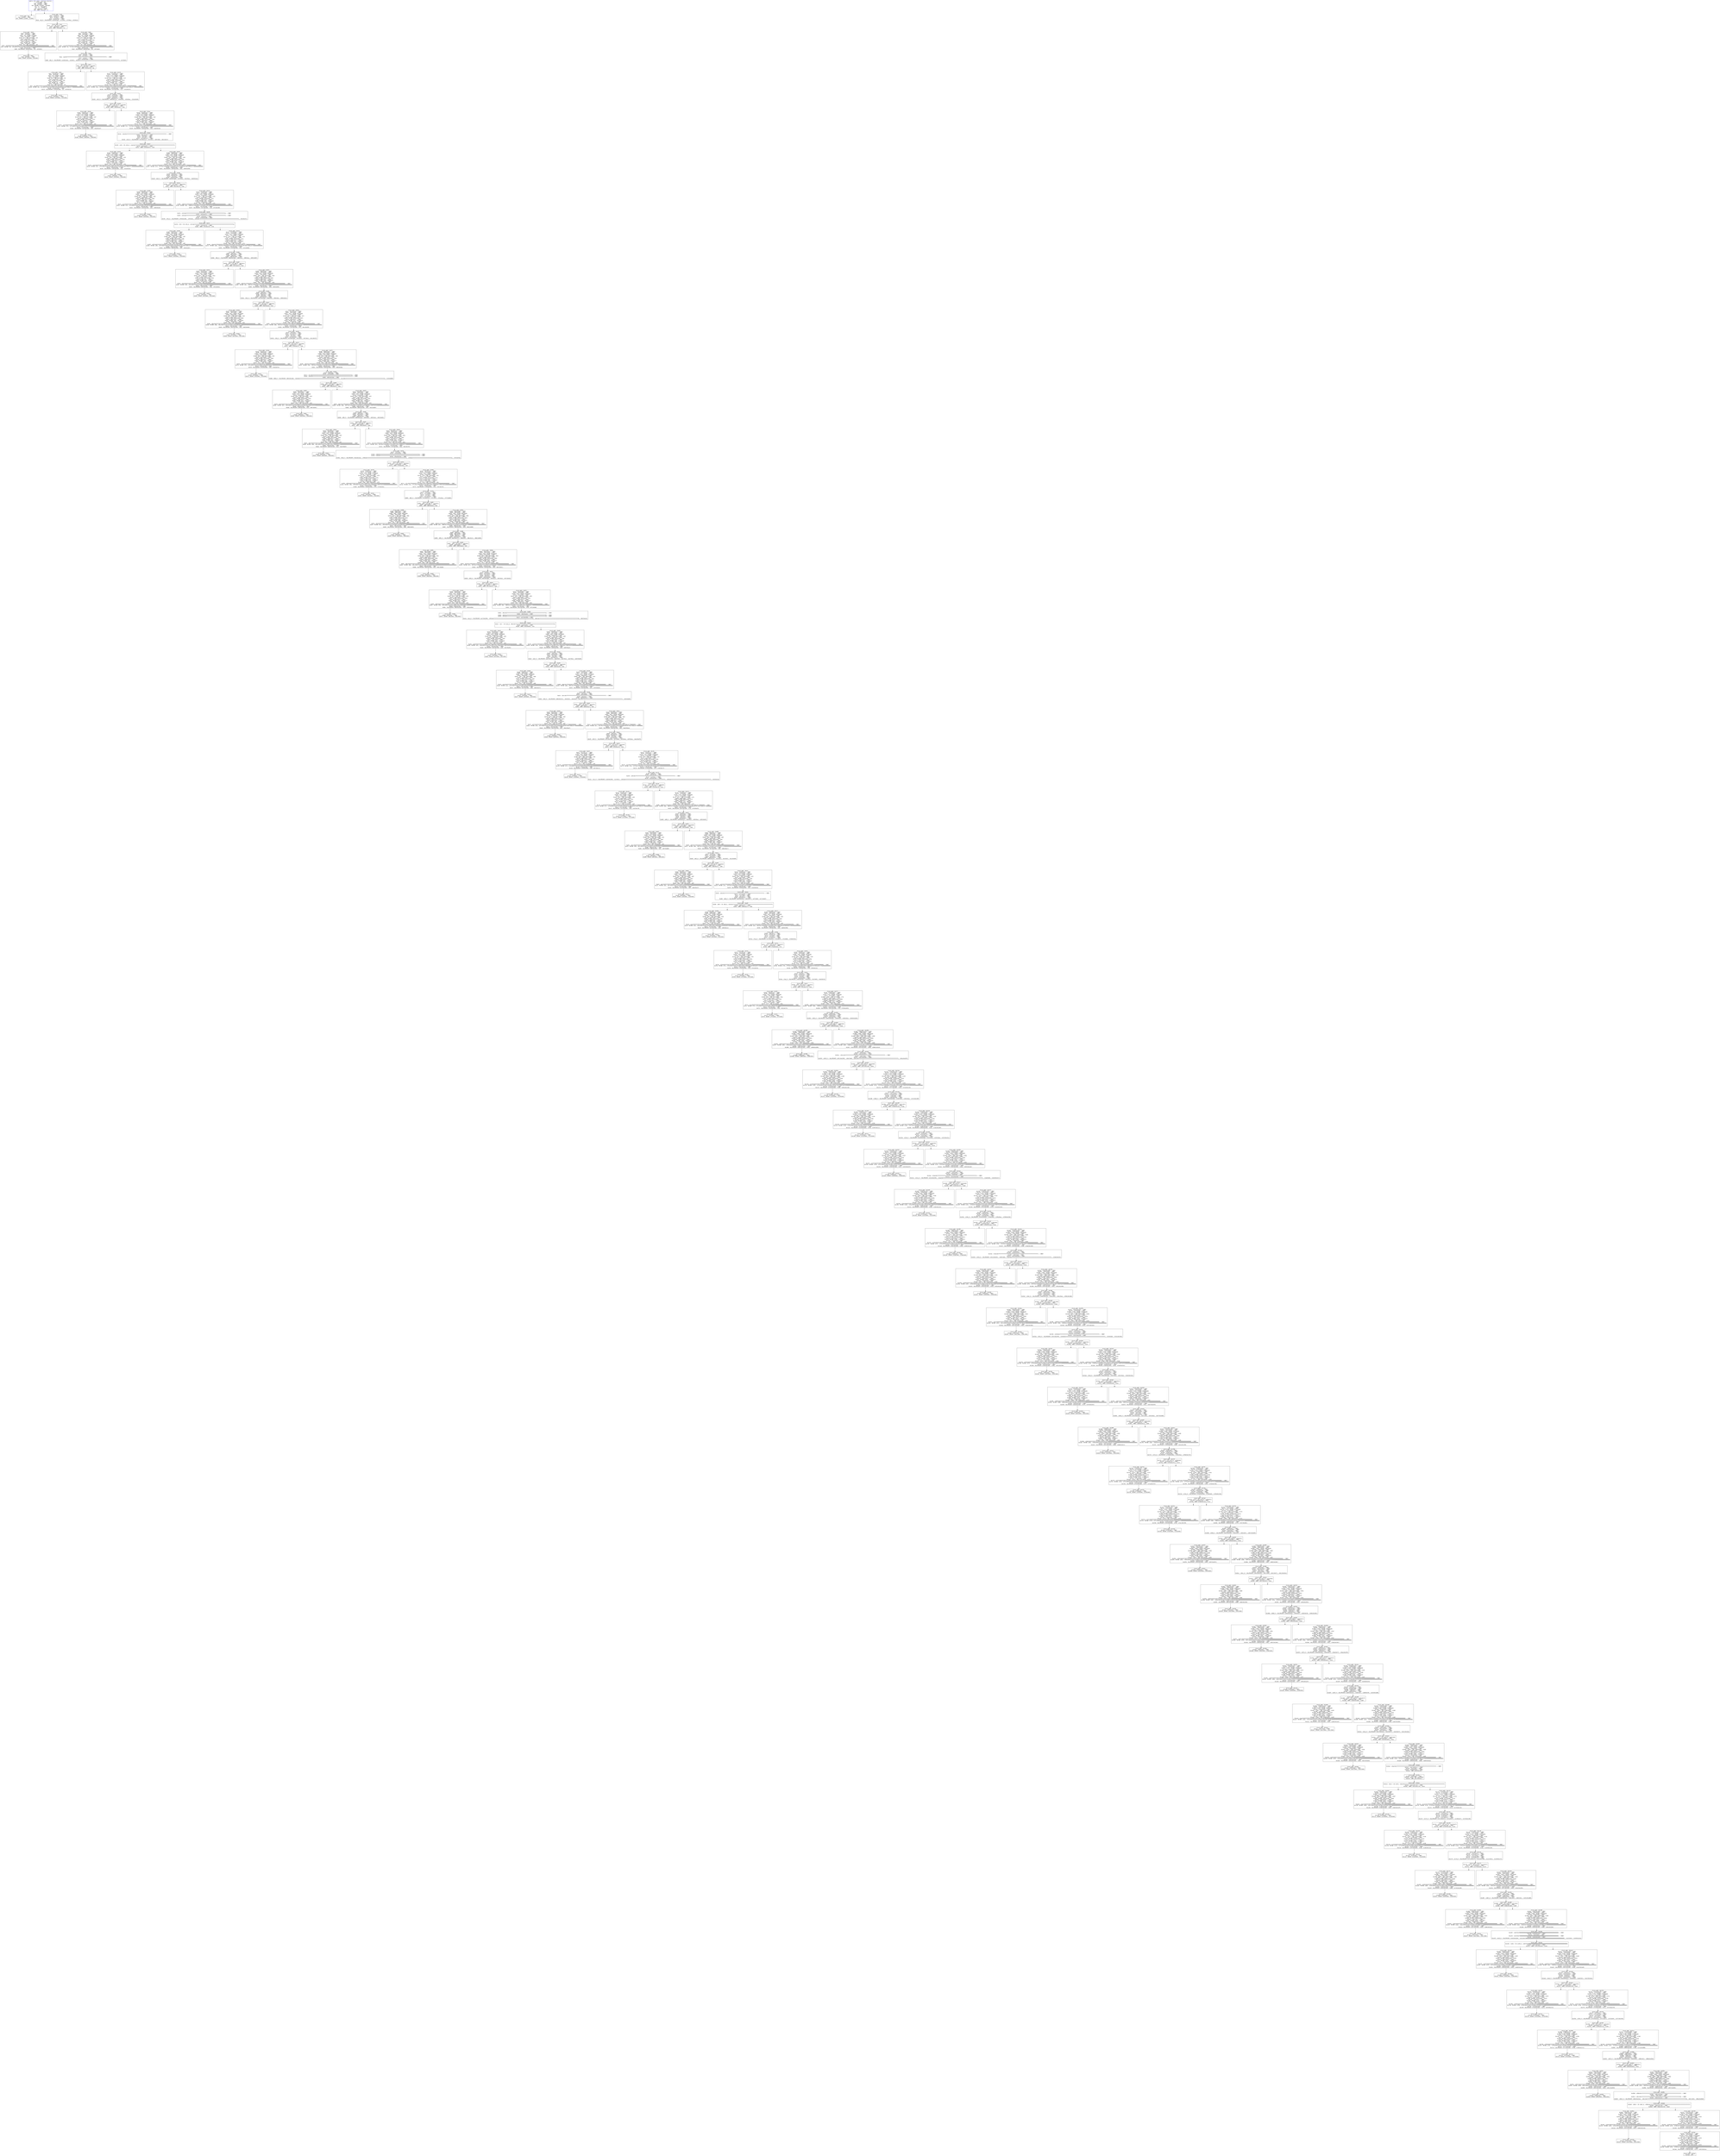 digraph g {
	splines=ortho;
	node[fontname="courier"];
	"0x0" [shape=box, color=blue, label="public_func_name=__function_selector__
block_addr: 0x0
0x0: v0(0x80) = CONST 
0x2: v2(0x40) = CONST 
0x4: MSTORE v2(0x40), v0(0x80)
0x5: v5 = CALLVALUE 
0x7: v7 = ISZERO v5
0x8: v8(0x10) = CONST 
0xb: JUMPI v8(0x10), v7"];
	"0xc" [shape=box, color=black, label="block_addr: 0xc
0xc: vc(0x0) = CONST 
0xf: REVERT vc(0x0), vc(0x0)"];
	"0x10" [shape=box, color=black, label="block_addr: 0x10
0x12: v12(0x14) = CONST 
0x14: v14(0x1e) = CONST 
0x17: v17(0xa) = CONST 
0x1a: v1a(0x21ae) = CONST 
0x1d: v1d_0 = CALLPRIVATE v1a(0x21ae), v17(0xa), v17(0xa), v14(0x1e)"];
	"0x1e" [shape=box, color=black, label="block_addr: 0x1e
0x1f: v1f = EQ v1d_0, v12(0x14)
0x20: v20(0x66) = CONST 
0x23: JUMPI v20(0x66), v1f"];
	"0x24" [shape=box, color=black, label="block_addr: 0x24
0x24: v24(0x61) = CONST 
0x27: v27(0x40) = CONST 
0x29: v29 = MLOAD v27(0x40)
0x2b: v2b(0x40) = CONST 
0x2d: v2d = ADD v2b(0x40), v29
0x2e: v2e(0x40) = CONST 
0x30: MSTORE v2e(0x40), v2d
0x32: v32(0xe) = CONST 
0x35: MSTORE v29, v32(0xe)
0x36: v36(0x20) = CONST 
0x38: v38 = ADD v36(0x20), v29
0x39: v39(0x6572726f723a746573745f616464000000000000000000000000000000000000) = CONST 
0x5b: MSTORE v38, v39(0x6572726f723a746573745f616464000000000000000000000000000000000000)
0x5d: v5d(0x21bb) = CONST 
0x60: CALLPRIVATE v5d(0x21bb), v29, v24(0x61)"];
	"0x61" [shape=box, color=black, label="block_addr: 0x61
0x62: v62(0x0) = CONST 
0x65: REVERT v62(0x0), v62(0x0)"];
	"0x66" [shape=box, color=black, label="block_addr: 0x66
0x67: v67(0xa4) = CONST 
0x6a: v6a(0x40) = CONST 
0x6c: v6c = MLOAD v6a(0x40)
0x6e: v6e(0x40) = CONST 
0x70: v70 = ADD v6e(0x40), v6c
0x71: v71(0x40) = CONST 
0x73: MSTORE v71(0x40), v70
0x75: v75(0x10) = CONST 
0x78: MSTORE v6c, v75(0x10)
0x79: v79(0x20) = CONST 
0x7b: v7b = ADD v79(0x20), v6c
0x7c: v7c(0x737563636573733a746573745f61646400000000000000000000000000000000) = CONST 
0x9e: MSTORE v7b, v7c(0x737563636573733a746573745f61646400000000000000000000000000000000)
0xa0: va0(0x21bb) = CONST 
0xa3: CALLPRIVATE va0(0x21bb), v6c, v67(0xa4)"];
	"0xa4" [shape=box, color=black, label="block_addr: 0xa4
0xa5: va5(0x0) = CONST 
0xa7: va7(0xd1) = CONST 
0xaa: vaa(0xffffffffffffffffffffffffffffffffffffffffffffffffffffffffffffffff) = CONST 
0xcb: vcb(0x1) = CONST 
0xcd: vcd(0x21ae) = CONST 
0xd0: vd0_0 = CALLPRIVATE vcd(0x21ae), vcb(0x1), vaa(0xffffffffffffffffffffffffffffffffffffffffffffffffffffffffffffffff), va7(0xd1)"];
	"0xd1" [shape=box, color=black, label="block_addr: 0xd1
0xd2: vd2 = EQ vd0_0, va5(0x0)
0xd3: vd3(0x119) = CONST 
0xd6: JUMPI vd3(0x119), vd2"];
	"0xd7" [shape=box, color=black, label="block_addr: 0xd7
0xd7: vd7(0x114) = CONST 
0xda: vda(0x40) = CONST 
0xdc: vdc = MLOAD vda(0x40)
0xde: vde(0x40) = CONST 
0xe0: ve0 = ADD vde(0x40), vdc
0xe1: ve1(0x40) = CONST 
0xe3: MSTORE ve1(0x40), ve0
0xe5: ve5(0x17) = CONST 
0xe8: MSTORE vdc, ve5(0x17)
0xe9: ve9(0x20) = CONST 
0xeb: veb = ADD ve9(0x20), vdc
0xec: vec(0x6572726f723a746573745f6164645f6f766572666c6f77000000000000000000) = CONST 
0x10e: MSTORE veb, vec(0x6572726f723a746573745f6164645f6f766572666c6f77000000000000000000)
0x110: v110(0x21bb) = CONST 
0x113: CALLPRIVATE v110(0x21bb), vdc, vd7(0x114)"];
	"0x114" [shape=box, color=black, label="block_addr: 0x114
0x115: v115(0x0) = CONST 
0x118: REVERT v115(0x0), v115(0x0)"];
	"0x119" [shape=box, color=black, label="block_addr: 0x119
0x11a: v11a(0x157) = CONST 
0x11d: v11d(0x40) = CONST 
0x11f: v11f = MLOAD v11d(0x40)
0x121: v121(0x40) = CONST 
0x123: v123 = ADD v121(0x40), v11f
0x124: v124(0x40) = CONST 
0x126: MSTORE v124(0x40), v123
0x128: v128(0x19) = CONST 
0x12b: MSTORE v11f, v128(0x19)
0x12c: v12c(0x20) = CONST 
0x12e: v12e = ADD v12c(0x20), v11f
0x12f: v12f(0x737563636573733a746573745f6164645f6f766572666c6f7700000000000000) = CONST 
0x151: MSTORE v12e, v12f(0x737563636573733a746573745f6164645f6f766572666c6f7700000000000000)
0x153: v153(0x21bb) = CONST 
0x156: CALLPRIVATE v153(0x21bb), v11f, v11a(0x157)"];
	"0x157" [shape=box, color=black, label="block_addr: 0x157
0x158: v158(0x0) = CONST 
0x15a: v15a(0x164) = CONST 
0x15d: v15d(0xa) = CONST 
0x160: v160(0x21c3) = CONST 
0x163: v163_0 = CALLPRIVATE v160(0x21c3), v15d(0xa), v15d(0xa), v15a(0x164)"];
	"0x164" [shape=box, color=black, label="block_addr: 0x164
0x165: v165 = EQ v163_0, v158(0x0)
0x166: v166(0x1ac) = CONST 
0x169: JUMPI v166(0x1ac), v165"];
	"0x16a" [shape=box, color=black, label="block_addr: 0x16a
0x16a: v16a(0x1a7) = CONST 
0x16d: v16d(0x40) = CONST 
0x16f: v16f = MLOAD v16d(0x40)
0x171: v171(0x40) = CONST 
0x173: v173 = ADD v171(0x40), v16f
0x174: v174(0x40) = CONST 
0x176: MSTORE v174(0x40), v173
0x178: v178(0xe) = CONST 
0x17b: MSTORE v16f, v178(0xe)
0x17c: v17c(0x20) = CONST 
0x17e: v17e = ADD v17c(0x20), v16f
0x17f: v17f(0x6572726f723a746573745f737562000000000000000000000000000000000000) = CONST 
0x1a1: MSTORE v17e, v17f(0x6572726f723a746573745f737562000000000000000000000000000000000000)
0x1a3: v1a3(0x21bb) = CONST 
0x1a6: CALLPRIVATE v1a3(0x21bb), v16f, v16a(0x1a7)"];
	"0x1a7" [shape=box, color=black, label="block_addr: 0x1a7
0x1a8: v1a8(0x0) = CONST 
0x1ab: REVERT v1a8(0x0), v1a8(0x0)"];
	"0x1ac" [shape=box, color=black, label="block_addr: 0x1ac
0x1ad: v1ad(0x1ea) = CONST 
0x1b0: v1b0(0x40) = CONST 
0x1b2: v1b2 = MLOAD v1b0(0x40)
0x1b4: v1b4(0x40) = CONST 
0x1b6: v1b6 = ADD v1b4(0x40), v1b2
0x1b7: v1b7(0x40) = CONST 
0x1b9: MSTORE v1b7(0x40), v1b6
0x1bb: v1bb(0x10) = CONST 
0x1be: MSTORE v1b2, v1bb(0x10)
0x1bf: v1bf(0x20) = CONST 
0x1c1: v1c1 = ADD v1bf(0x20), v1b2
0x1c2: v1c2(0x737563636573733a746573745f73756200000000000000000000000000000000) = CONST 
0x1e4: MSTORE v1c1, v1c2(0x737563636573733a746573745f73756200000000000000000000000000000000)
0x1e6: v1e6(0x21bb) = CONST 
0x1e9: CALLPRIVATE v1e6(0x21bb), v1b2, v1ad(0x1ea)"];
	"0x1ea" [shape=box, color=black, label="block_addr: 0x1ea
0x1eb: v1eb(0xffffffffffffffffffffffffffffffffffffffffffffffffffffffffffffffff) = CONST 
0x20c: v20c(0x217) = CONST 
0x20f: v20f(0x0) = CONST 
0x211: v211(0x1) = CONST 
0x213: v213(0x21c3) = CONST 
0x216: v216_0 = CALLPRIVATE v213(0x21c3), v211(0x1), v20f(0x0), v20c(0x217)"];
	"0x217" [shape=box, color=black, label="block_addr: 0x217
0x218: v218 = EQ v216_0, v1eb(0xffffffffffffffffffffffffffffffffffffffffffffffffffffffffffffffff)
0x219: v219(0x25f) = CONST 
0x21c: JUMPI v219(0x25f), v218"];
	"0x21d" [shape=box, color=black, label="block_addr: 0x21d
0x21d: v21d(0x25a) = CONST 
0x220: v220(0x40) = CONST 
0x222: v222 = MLOAD v220(0x40)
0x224: v224(0x40) = CONST 
0x226: v226 = ADD v224(0x40), v222
0x227: v227(0x40) = CONST 
0x229: MSTORE v227(0x40), v226
0x22b: v22b(0x17) = CONST 
0x22e: MSTORE v222, v22b(0x17)
0x22f: v22f(0x20) = CONST 
0x231: v231 = ADD v22f(0x20), v222
0x232: v232(0x6572726f723a746573745f7375625f6f766572666c6f77000000000000000000) = CONST 
0x254: MSTORE v231, v232(0x6572726f723a746573745f7375625f6f766572666c6f77000000000000000000)
0x256: v256(0x21bb) = CONST 
0x259: CALLPRIVATE v256(0x21bb), v222, v21d(0x25a)"];
	"0x25a" [shape=box, color=black, label="block_addr: 0x25a
0x25b: v25b(0x0) = CONST 
0x25e: REVERT v25b(0x0), v25b(0x0)"];
	"0x25f" [shape=box, color=black, label="block_addr: 0x25f
0x260: v260(0x29d) = CONST 
0x263: v263(0x40) = CONST 
0x265: v265 = MLOAD v263(0x40)
0x267: v267(0x40) = CONST 
0x269: v269 = ADD v267(0x40), v265
0x26a: v26a(0x40) = CONST 
0x26c: MSTORE v26a(0x40), v269
0x26e: v26e(0x19) = CONST 
0x271: MSTORE v265, v26e(0x19)
0x272: v272(0x20) = CONST 
0x274: v274 = ADD v272(0x20), v265
0x275: v275(0x737563636573733a746573745f7375625f6f766572666c6f7700000000000000) = CONST 
0x297: MSTORE v274, v275(0x737563636573733a746573745f7375625f6f766572666c6f7700000000000000)
0x299: v299(0x21bb) = CONST 
0x29c: CALLPRIVATE v299(0x21bb), v265, v260(0x29d)"];
	"0x29d" [shape=box, color=black, label="block_addr: 0x29d
0x29e: v29e(0x64) = CONST 
0x2a0: v2a0(0x2aa) = CONST 
0x2a3: v2a3(0xa) = CONST 
0x2a6: v2a6(0x21d0) = CONST 
0x2a9: v2a9_0 = CALLPRIVATE v2a6(0x21d0), v2a3(0xa), v2a3(0xa), v2a0(0x2aa)"];
	"0x2aa" [shape=box, color=black, label="block_addr: 0x2aa
0x2ab: v2ab = EQ v2a9_0, v29e(0x64)
0x2ac: v2ac(0x2f2) = CONST 
0x2af: JUMPI v2ac(0x2f2), v2ab"];
	"0x2b0" [shape=box, color=black, label="block_addr: 0x2b0
0x2b0: v2b0(0x2ed) = CONST 
0x2b3: v2b3(0x40) = CONST 
0x2b5: v2b5 = MLOAD v2b3(0x40)
0x2b7: v2b7(0x40) = CONST 
0x2b9: v2b9 = ADD v2b7(0x40), v2b5
0x2ba: v2ba(0x40) = CONST 
0x2bc: MSTORE v2ba(0x40), v2b9
0x2be: v2be(0xe) = CONST 
0x2c1: MSTORE v2b5, v2be(0xe)
0x2c2: v2c2(0x20) = CONST 
0x2c4: v2c4 = ADD v2c2(0x20), v2b5
0x2c5: v2c5(0x6572726f723a746573745f6d756c000000000000000000000000000000000000) = CONST 
0x2e7: MSTORE v2c4, v2c5(0x6572726f723a746573745f6d756c000000000000000000000000000000000000)
0x2e9: v2e9(0x21bb) = CONST 
0x2ec: CALLPRIVATE v2e9(0x21bb), v2b5, v2b0(0x2ed)"];
	"0x2ed" [shape=box, color=black, label="block_addr: 0x2ed
0x2ee: v2ee(0x0) = CONST 
0x2f1: REVERT v2ee(0x0), v2ee(0x0)"];
	"0x2f2" [shape=box, color=black, label="block_addr: 0x2f2
0x2f3: v2f3(0x330) = CONST 
0x2f6: v2f6(0x40) = CONST 
0x2f8: v2f8 = MLOAD v2f6(0x40)
0x2fa: v2fa(0x40) = CONST 
0x2fc: v2fc = ADD v2fa(0x40), v2f8
0x2fd: v2fd(0x40) = CONST 
0x2ff: MSTORE v2fd(0x40), v2fc
0x301: v301(0x10) = CONST 
0x304: MSTORE v2f8, v301(0x10)
0x305: v305(0x20) = CONST 
0x307: v307 = ADD v305(0x20), v2f8
0x308: v308(0x737563636573733a746573745f6d756c00000000000000000000000000000000) = CONST 
0x32a: MSTORE v307, v308(0x737563636573733a746573745f6d756c00000000000000000000000000000000)
0x32c: v32c(0x21bb) = CONST 
0x32f: CALLPRIVATE v32c(0x21bb), v2f8, v2f3(0x330)"];
	"0x330" [shape=box, color=black, label="block_addr: 0x330
0x331: v331(0xfffffffffffffffffffffffffffffffffffffffffffffffffffffffffffffffe) = CONST 
0x352: v352(0x37c) = CONST 
0x355: v355(0xffffffffffffffffffffffffffffffffffffffffffffffffffffffffffffffff) = CONST 
0x376: v376(0x2) = CONST 
0x378: v378(0x21d0) = CONST 
0x37b: v37b_0 = CALLPRIVATE v378(0x21d0), v376(0x2), v355(0xffffffffffffffffffffffffffffffffffffffffffffffffffffffffffffffff), v352(0x37c)"];
	"0x37c" [shape=box, color=black, label="block_addr: 0x37c
0x37d: v37d = EQ v37b_0, v331(0xfffffffffffffffffffffffffffffffffffffffffffffffffffffffffffffffe)
0x37e: v37e(0x3c4) = CONST 
0x381: JUMPI v37e(0x3c4), v37d"];
	"0x382" [shape=box, color=black, label="block_addr: 0x382
0x382: v382(0x3bf) = CONST 
0x385: v385(0x40) = CONST 
0x387: v387 = MLOAD v385(0x40)
0x389: v389(0x40) = CONST 
0x38b: v38b = ADD v389(0x40), v387
0x38c: v38c(0x40) = CONST 
0x38e: MSTORE v38c(0x40), v38b
0x390: v390(0x17) = CONST 
0x393: MSTORE v387, v390(0x17)
0x394: v394(0x20) = CONST 
0x396: v396 = ADD v394(0x20), v387
0x397: v397(0x6572726f723a746573745f6d756c5f6f766572666c6f77000000000000000000) = CONST 
0x3b9: MSTORE v396, v397(0x6572726f723a746573745f6d756c5f6f766572666c6f77000000000000000000)
0x3bb: v3bb(0x21bb) = CONST 
0x3be: CALLPRIVATE v3bb(0x21bb), v387, v382(0x3bf)"];
	"0x3bf" [shape=box, color=black, label="block_addr: 0x3bf
0x3c0: v3c0(0x0) = CONST 
0x3c3: REVERT v3c0(0x0), v3c0(0x0)"];
	"0x3c4" [shape=box, color=black, label="block_addr: 0x3c4
0x3c5: v3c5(0x402) = CONST 
0x3c8: v3c8(0x40) = CONST 
0x3ca: v3ca = MLOAD v3c8(0x40)
0x3cc: v3cc(0x40) = CONST 
0x3ce: v3ce = ADD v3cc(0x40), v3ca
0x3cf: v3cf(0x40) = CONST 
0x3d1: MSTORE v3cf(0x40), v3ce
0x3d3: v3d3(0x19) = CONST 
0x3d6: MSTORE v3ca, v3d3(0x19)
0x3d7: v3d7(0x20) = CONST 
0x3d9: v3d9 = ADD v3d7(0x20), v3ca
0x3da: v3da(0x737563636573733a746573745f6d756c5f6f766572666c6f7700000000000000) = CONST 
0x3fc: MSTORE v3d9, v3da(0x737563636573733a746573745f6d756c5f6f766572666c6f7700000000000000)
0x3fe: v3fe(0x21bb) = CONST 
0x401: CALLPRIVATE v3fe(0x21bb), v3ca, v3c5(0x402)"];
	"0x402" [shape=box, color=black, label="block_addr: 0x402
0x403: v403(0x1) = CONST 
0x405: v405(0x40f) = CONST 
0x408: v408(0xa) = CONST 
0x40b: v40b(0x21dd) = CONST 
0x40e: v40e_0 = CALLPRIVATE v40b(0x21dd), v408(0xa), v408(0xa), v405(0x40f)"];
	"0x40f" [shape=box, color=black, label="block_addr: 0x40f
0x410: v410 = EQ v40e_0, v403(0x1)
0x411: v411(0x457) = CONST 
0x414: JUMPI v411(0x457), v410"];
	"0x415" [shape=box, color=black, label="block_addr: 0x415
0x415: v415(0x452) = CONST 
0x418: v418(0x40) = CONST 
0x41a: v41a = MLOAD v418(0x40)
0x41c: v41c(0x40) = CONST 
0x41e: v41e = ADD v41c(0x40), v41a
0x41f: v41f(0x40) = CONST 
0x421: MSTORE v41f(0x40), v41e
0x423: v423(0xe) = CONST 
0x426: MSTORE v41a, v423(0xe)
0x427: v427(0x20) = CONST 
0x429: v429 = ADD v427(0x20), v41a
0x42a: v42a(0x6572726f723a746573745f646976000000000000000000000000000000000000) = CONST 
0x44c: MSTORE v429, v42a(0x6572726f723a746573745f646976000000000000000000000000000000000000)
0x44e: v44e(0x21bb) = CONST 
0x451: CALLPRIVATE v44e(0x21bb), v41a, v415(0x452)"];
	"0x452" [shape=box, color=black, label="block_addr: 0x452
0x453: v453(0x0) = CONST 
0x456: REVERT v453(0x0), v453(0x0)"];
	"0x457" [shape=box, color=black, label="block_addr: 0x457
0x458: v458(0x495) = CONST 
0x45b: v45b(0x40) = CONST 
0x45d: v45d = MLOAD v45b(0x40)
0x45f: v45f(0x40) = CONST 
0x461: v461 = ADD v45f(0x40), v45d
0x462: v462(0x40) = CONST 
0x464: MSTORE v462(0x40), v461
0x466: v466(0x10) = CONST 
0x469: MSTORE v45d, v466(0x10)
0x46a: v46a(0x20) = CONST 
0x46c: v46c = ADD v46a(0x20), v45d
0x46d: v46d(0x737563636573733a746573745f64697600000000000000000000000000000000) = CONST 
0x48f: MSTORE v46c, v46d(0x737563636573733a746573745f64697600000000000000000000000000000000)
0x491: v491(0x21bb) = CONST 
0x494: CALLPRIVATE v491(0x21bb), v45d, v458(0x495)"];
	"0x495" [shape=box, color=black, label="block_addr: 0x495
0x496: v496(0x0) = CONST 
0x498: v498(0x4a3) = CONST 
0x49b: v49b(0xa) = CONST 
0x49d: v49d(0x0) = CONST 
0x49f: v49f(0x21dd) = CONST 
0x4a2: v4a2_0 = CALLPRIVATE v49f(0x21dd), v49d(0x0), v49b(0xa), v498(0x4a3)"];
	"0x4a3" [shape=box, color=black, label="block_addr: 0x4a3
0x4a4: v4a4 = EQ v4a2_0, v496(0x0)
0x4a5: v4a5(0x4eb) = CONST 
0x4a8: JUMPI v4a5(0x4eb), v4a4"];
	"0x4a9" [shape=box, color=black, label="block_addr: 0x4a9
0x4a9: v4a9(0x4e6) = CONST 
0x4ac: v4ac(0x40) = CONST 
0x4ae: v4ae = MLOAD v4ac(0x40)
0x4b0: v4b0(0x40) = CONST 
0x4b2: v4b2 = ADD v4b0(0x40), v4ae
0x4b3: v4b3(0x40) = CONST 
0x4b5: MSTORE v4b3(0x40), v4b2
0x4b7: v4b7(0x10) = CONST 
0x4ba: MSTORE v4ae, v4b7(0x10)
0x4bb: v4bb(0x20) = CONST 
0x4bd: v4bd = ADD v4bb(0x20), v4ae
0x4be: v4be(0x6572726f723a746573745f6469765f3000000000000000000000000000000000) = CONST 
0x4e0: MSTORE v4bd, v4be(0x6572726f723a746573745f6469765f3000000000000000000000000000000000)
0x4e2: v4e2(0x21bb) = CONST 
0x4e5: CALLPRIVATE v4e2(0x21bb), v4ae, v4a9(0x4e6)"];
	"0x4e6" [shape=box, color=black, label="block_addr: 0x4e6
0x4e7: v4e7(0x0) = CONST 
0x4ea: REVERT v4e7(0x0), v4e7(0x0)"];
	"0x4eb" [shape=box, color=black, label="block_addr: 0x4eb
0x4ec: v4ec(0x529) = CONST 
0x4ef: v4ef(0x40) = CONST 
0x4f1: v4f1 = MLOAD v4ef(0x40)
0x4f3: v4f3(0x40) = CONST 
0x4f5: v4f5 = ADD v4f3(0x40), v4f1
0x4f6: v4f6(0x40) = CONST 
0x4f8: MSTORE v4f6(0x40), v4f5
0x4fa: v4fa(0x12) = CONST 
0x4fd: MSTORE v4f1, v4fa(0x12)
0x4fe: v4fe(0x20) = CONST 
0x500: v500 = ADD v4fe(0x20), v4f1
0x501: v501(0x737563636573733a746573745f6469765f300000000000000000000000000000) = CONST 
0x523: MSTORE v500, v501(0x737563636573733a746573745f6469765f300000000000000000000000000000)
0x525: v525(0x21bb) = CONST 
0x528: CALLPRIVATE v525(0x21bb), v4f1, v4ec(0x529)"];
	"0x529" [shape=box, color=black, label="block_addr: 0x529
0x52a: v52a(0x0) = CONST 
0x52c: v52c(0x537) = CONST 
0x52f: v52f(0x1) = CONST 
0x531: v531(0x2) = CONST 
0x533: v533(0x21dd) = CONST 
0x536: v536_0 = CALLPRIVATE v533(0x21dd), v531(0x2), v52f(0x1), v52c(0x537)"];
	"0x537" [shape=box, color=black, label="block_addr: 0x537
0x538: v538 = EQ v536_0, v52a(0x0)
0x539: v539(0x57f) = CONST 
0x53c: JUMPI v539(0x57f), v538"];
	"0x53d" [shape=box, color=black, label="block_addr: 0x53d
0x53d: v53d(0x57a) = CONST 
0x540: v540(0x40) = CONST 
0x542: v542 = MLOAD v540(0x40)
0x544: v544(0x40) = CONST 
0x546: v546 = ADD v544(0x40), v542
0x547: v547(0x40) = CONST 
0x549: MSTORE v547(0x40), v546
0x54b: v54b(0x11) = CONST 
0x54e: MSTORE v542, v54b(0x11)
0x54f: v54f(0x20) = CONST 
0x551: v551 = ADD v54f(0x20), v542
0x552: v552(0x6572726f723a746573745f6469765f6c74000000000000000000000000000000) = CONST 
0x574: MSTORE v551, v552(0x6572726f723a746573745f6469765f6c74000000000000000000000000000000)
0x576: v576(0x21bb) = CONST 
0x579: CALLPRIVATE v576(0x21bb), v542, v53d(0x57a)"];
	"0x57a" [shape=box, color=black, label="block_addr: 0x57a
0x57b: v57b(0x0) = CONST 
0x57e: REVERT v57b(0x0), v57b(0x0)"];
	"0x57f" [shape=box, color=black, label="block_addr: 0x57f
0x580: v580(0x5bd) = CONST 
0x583: v583(0x40) = CONST 
0x585: v585 = MLOAD v583(0x40)
0x587: v587(0x40) = CONST 
0x589: v589 = ADD v587(0x40), v585
0x58a: v58a(0x40) = CONST 
0x58c: MSTORE v58a(0x40), v589
0x58e: v58e(0x13) = CONST 
0x591: MSTORE v585, v58e(0x13)
0x592: v592(0x20) = CONST 
0x594: v594 = ADD v592(0x20), v585
0x595: v595(0x737563636573733a746573745f6469765f6c7400000000000000000000000000) = CONST 
0x5b7: MSTORE v594, v595(0x737563636573733a746573745f6469765f6c7400000000000000000000000000)
0x5b9: v5b9(0x21bb) = CONST 
0x5bc: CALLPRIVATE v5b9(0x21bb), v585, v580(0x5bd)"];
	"0x5bd" [shape=box, color=black, label="block_addr: 0x5bd
0x5be: v5be(0x0) = CONST 
0x5c0: v5c0(0x609) = CONST 
0x5c3: v5c3(0xfffffffffffffffffffffffffffffffffffffffffffffffffffffffffffffffe) = CONST 
0x5e4: v5e4(0xffffffffffffffffffffffffffffffffffffffffffffffffffffffffffffffff) = CONST 
0x605: v605(0x21dd) = CONST 
0x608: v608_0 = CALLPRIVATE v605(0x21dd), v5e4(0xffffffffffffffffffffffffffffffffffffffffffffffffffffffffffffffff), v5c3(0xfffffffffffffffffffffffffffffffffffffffffffffffffffffffffffffffe), v5c0(0x609)"];
	"0x609" [shape=box, color=black, label="block_addr: 0x609
0x60a: v60a = EQ v608_0, v5be(0x0)
0x60b: v60b(0x651) = CONST 
0x60e: JUMPI v60b(0x651), v60a"];
	"0x60f" [shape=box, color=black, label="block_addr: 0x60f
0x60f: v60f(0x64c) = CONST 
0x612: v612(0x40) = CONST 
0x614: v614 = MLOAD v612(0x40)
0x616: v616(0x40) = CONST 
0x618: v618 = ADD v616(0x40), v614
0x619: v619(0x40) = CONST 
0x61b: MSTORE v619(0x40), v618
0x61d: v61d(0x15) = CONST 
0x620: MSTORE v614, v61d(0x15)
0x621: v621(0x20) = CONST 
0x623: v623 = ADD v621(0x20), v614
0x624: v624(0x6572726f723a746573745f6469765f7369676e65640000000000000000000000) = CONST 
0x646: MSTORE v623, v624(0x6572726f723a746573745f6469765f7369676e65640000000000000000000000)
0x648: v648(0x21bb) = CONST 
0x64b: CALLPRIVATE v648(0x21bb), v614, v60f(0x64c)"];
	"0x64c" [shape=box, color=black, label="block_addr: 0x64c
0x64d: v64d(0x0) = CONST 
0x650: REVERT v64d(0x0), v64d(0x0)"];
	"0x651" [shape=box, color=black, label="block_addr: 0x651
0x652: v652(0x68f) = CONST 
0x655: v655(0x40) = CONST 
0x657: v657 = MLOAD v655(0x40)
0x659: v659(0x40) = CONST 
0x65b: v65b = ADD v659(0x40), v657
0x65c: v65c(0x40) = CONST 
0x65e: MSTORE v65c(0x40), v65b
0x660: v660(0x17) = CONST 
0x663: MSTORE v657, v660(0x17)
0x664: v664(0x20) = CONST 
0x666: v666 = ADD v664(0x20), v657
0x667: v667(0x737563636573733a746573745f6469765f7369676e6564000000000000000000) = CONST 
0x689: MSTORE v666, v667(0x737563636573733a746573745f6469765f7369676e6564000000000000000000)
0x68b: v68b(0x21bb) = CONST 
0x68e: CALLPRIVATE v68b(0x21bb), v657, v652(0x68f)"];
	"0x68f" [shape=box, color=black, label="block_addr: 0x68f
0x690: v690(0x1) = CONST 
0x692: v692(0x69c) = CONST 
0x695: v695(0xa) = CONST 
0x698: v698(0x21ea) = CONST 
0x69b: v69b_0 = CALLPRIVATE v698(0x21ea), v695(0xa), v695(0xa), v692(0x69c)"];
	"0x69c" [shape=box, color=black, label="block_addr: 0x69c
0x69d: v69d = EQ v69b_0, v690(0x1)
0x69e: v69e(0x6e4) = CONST 
0x6a1: JUMPI v69e(0x6e4), v69d"];
	"0x6a2" [shape=box, color=black, label="block_addr: 0x6a2
0x6a2: v6a2(0x6df) = CONST 
0x6a5: v6a5(0x40) = CONST 
0x6a7: v6a7 = MLOAD v6a5(0x40)
0x6a9: v6a9(0x40) = CONST 
0x6ab: v6ab = ADD v6a9(0x40), v6a7
0x6ac: v6ac(0x40) = CONST 
0x6ae: MSTORE v6ac(0x40), v6ab
0x6b0: v6b0(0x11) = CONST 
0x6b3: MSTORE v6a7, v6b0(0x11)
0x6b4: v6b4(0x20) = CONST 
0x6b6: v6b6 = ADD v6b4(0x20), v6a7
0x6b7: v6b7(0x6572726f723a746573745f736469765f31000000000000000000000000000000) = CONST 
0x6d9: MSTORE v6b6, v6b7(0x6572726f723a746573745f736469765f31000000000000000000000000000000)
0x6db: v6db(0x21bb) = CONST 
0x6de: CALLPRIVATE v6db(0x21bb), v6a7, v6a2(0x6df)"];
	"0x6df" [shape=box, color=black, label="block_addr: 0x6df
0x6e0: v6e0(0x0) = CONST 
0x6e3: REVERT v6e0(0x0), v6e0(0x0)"];
	"0x6e4" [shape=box, color=black, label="block_addr: 0x6e4
0x6e5: v6e5(0x722) = CONST 
0x6e8: v6e8(0x40) = CONST 
0x6ea: v6ea = MLOAD v6e8(0x40)
0x6ec: v6ec(0x40) = CONST 
0x6ee: v6ee = ADD v6ec(0x40), v6ea
0x6ef: v6ef(0x40) = CONST 
0x6f1: MSTORE v6ef(0x40), v6ee
0x6f3: v6f3(0x13) = CONST 
0x6f6: MSTORE v6ea, v6f3(0x13)
0x6f7: v6f7(0x20) = CONST 
0x6f9: v6f9 = ADD v6f7(0x20), v6ea
0x6fa: v6fa(0x737563636573733a746573745f736469765f3100000000000000000000000000) = CONST 
0x71c: MSTORE v6f9, v6fa(0x737563636573733a746573745f736469765f3100000000000000000000000000)
0x71e: v71e(0x21bb) = CONST 
0x721: CALLPRIVATE v71e(0x21bb), v6ea, v6e5(0x722)"];
	"0x722" [shape=box, color=black, label="block_addr: 0x722
0x723: v723(0x2) = CONST 
0x725: v725(0x76e) = CONST 
0x728: v728(0xfffffffffffffffffffffffffffffffffffffffffffffffffffffffffffffffe) = CONST 
0x749: v749(0xffffffffffffffffffffffffffffffffffffffffffffffffffffffffffffffff) = CONST 
0x76a: v76a(0x21ea) = CONST 
0x76d: v76d_0 = CALLPRIVATE v76a(0x21ea), v749(0xffffffffffffffffffffffffffffffffffffffffffffffffffffffffffffffff), v728(0xfffffffffffffffffffffffffffffffffffffffffffffffffffffffffffffffe), v725(0x76e)"];
	"0x76e" [shape=box, color=black, label="block_addr: 0x76e
0x76f: v76f = EQ v76d_0, v723(0x2)
0x770: v770(0x7b6) = CONST 
0x773: JUMPI v770(0x7b6), v76f"];
	"0x774" [shape=box, color=black, label="block_addr: 0x774
0x774: v774(0x7b1) = CONST 
0x777: v777(0x40) = CONST 
0x779: v779 = MLOAD v777(0x40)
0x77b: v77b(0x40) = CONST 
0x77d: v77d = ADD v77b(0x40), v779
0x77e: v77e(0x40) = CONST 
0x780: MSTORE v77e(0x40), v77d
0x782: v782(0x16) = CONST 
0x785: MSTORE v779, v782(0x16)
0x786: v786(0x20) = CONST 
0x788: v788 = ADD v786(0x20), v779
0x789: v789(0x6572726f723a746573745f736469765f7369676e656400000000000000000000) = CONST 
0x7ab: MSTORE v788, v789(0x6572726f723a746573745f736469765f7369676e656400000000000000000000)
0x7ad: v7ad(0x21bb) = CONST 
0x7b0: CALLPRIVATE v7ad(0x21bb), v779, v774(0x7b1)"];
	"0x7b1" [shape=box, color=black, label="block_addr: 0x7b1
0x7b2: v7b2(0x0) = CONST 
0x7b5: REVERT v7b2(0x0), v7b2(0x0)"];
	"0x7b6" [shape=box, color=black, label="block_addr: 0x7b6
0x7b7: v7b7(0x7f4) = CONST 
0x7ba: v7ba(0x40) = CONST 
0x7bc: v7bc = MLOAD v7ba(0x40)
0x7be: v7be(0x40) = CONST 
0x7c0: v7c0 = ADD v7be(0x40), v7bc
0x7c1: v7c1(0x40) = CONST 
0x7c3: MSTORE v7c1(0x40), v7c0
0x7c5: v7c5(0x18) = CONST 
0x7c8: MSTORE v7bc, v7c5(0x18)
0x7c9: v7c9(0x20) = CONST 
0x7cb: v7cb = ADD v7c9(0x20), v7bc
0x7cc: v7cc(0x737563636573733a746573745f736469765f7369676e65640000000000000000) = CONST 
0x7ee: MSTORE v7cb, v7cc(0x737563636573733a746573745f736469765f7369676e65640000000000000000)
0x7f0: v7f0(0x21bb) = CONST 
0x7f3: CALLPRIVATE v7f0(0x21bb), v7bc, v7b7(0x7f4)"];
	"0x7f4" [shape=box, color=black, label="block_addr: 0x7f4
0x7f5: v7f5(0x1) = CONST 
0x7f7: v7f7(0x802) = CONST 
0x7fa: v7fa(0xa) = CONST 
0x7fc: v7fc(0x3) = CONST 
0x7fe: v7fe(0x21f7) = CONST 
0x801: v801_0 = CALLPRIVATE v7fe(0x21f7), v7fc(0x3), v7fa(0xa), v7f7(0x802)"];
	"0x802" [shape=box, color=black, label="block_addr: 0x802
0x803: v803 = EQ v801_0, v7f5(0x1)
0x804: v804(0x84a) = CONST 
0x807: JUMPI v804(0x84a), v803"];
	"0x808" [shape=box, color=black, label="block_addr: 0x808
0x808: v808(0x845) = CONST 
0x80b: v80b(0x40) = CONST 
0x80d: v80d = MLOAD v80b(0x40)
0x80f: v80f(0x40) = CONST 
0x811: v811 = ADD v80f(0x40), v80d
0x812: v812(0x40) = CONST 
0x814: MSTORE v812(0x40), v811
0x816: v816(0x10) = CONST 
0x819: MSTORE v80d, v816(0x10)
0x81a: v81a(0x20) = CONST 
0x81c: v81c = ADD v81a(0x20), v80d
0x81d: v81d(0x6572726f723a746573745f6d6f645f3300000000000000000000000000000000) = CONST 
0x83f: MSTORE v81c, v81d(0x6572726f723a746573745f6d6f645f3300000000000000000000000000000000)
0x841: v841(0x21bb) = CONST 
0x844: CALLPRIVATE v841(0x21bb), v80d, v808(0x845)"];
	"0x845" [shape=box, color=black, label="block_addr: 0x845
0x846: v846(0x0) = CONST 
0x849: REVERT v846(0x0), v846(0x0)"];
	"0x84a" [shape=box, color=black, label="block_addr: 0x84a
0x84b: v84b(0x888) = CONST 
0x84e: v84e(0x40) = CONST 
0x850: v850 = MLOAD v84e(0x40)
0x852: v852(0x40) = CONST 
0x854: v854 = ADD v852(0x40), v850
0x855: v855(0x40) = CONST 
0x857: MSTORE v855(0x40), v854
0x859: v859(0x12) = CONST 
0x85c: MSTORE v850, v859(0x12)
0x85d: v85d(0x20) = CONST 
0x85f: v85f = ADD v85d(0x20), v850
0x860: v860(0x737563636573733a746573745f6d6f645f330000000000000000000000000000) = CONST 
0x882: MSTORE v85f, v860(0x737563636573733a746573745f6d6f645f330000000000000000000000000000)
0x884: v884(0x21bb) = CONST 
0x887: CALLPRIVATE v884(0x21bb), v850, v84b(0x888)"];
	"0x888" [shape=box, color=black, label="block_addr: 0x888
0x889: v889(0x2) = CONST 
0x88b: v88b(0x896) = CONST 
0x88e: v88e(0x11) = CONST 
0x890: v890(0x5) = CONST 
0x892: v892(0x21f7) = CONST 
0x895: v895_0 = CALLPRIVATE v892(0x21f7), v890(0x5), v88e(0x11), v88b(0x896)"];
	"0x896" [shape=box, color=black, label="block_addr: 0x896
0x897: v897 = EQ v895_0, v889(0x2)
0x898: v898(0x8de) = CONST 
0x89b: JUMPI v898(0x8de), v897"];
	"0x89c" [shape=box, color=black, label="block_addr: 0x89c
0x89c: v89c(0x8d9) = CONST 
0x89f: v89f(0x40) = CONST 
0x8a1: v8a1 = MLOAD v89f(0x40)
0x8a3: v8a3(0x40) = CONST 
0x8a5: v8a5 = ADD v8a3(0x40), v8a1
0x8a6: v8a6(0x40) = CONST 
0x8a8: MSTORE v8a6(0x40), v8a5
0x8aa: v8aa(0x10) = CONST 
0x8ad: MSTORE v8a1, v8aa(0x10)
0x8ae: v8ae(0x20) = CONST 
0x8b0: v8b0 = ADD v8ae(0x20), v8a1
0x8b1: v8b1(0x6572726f723a746573745f6d6f645f3500000000000000000000000000000000) = CONST 
0x8d3: MSTORE v8b0, v8b1(0x6572726f723a746573745f6d6f645f3500000000000000000000000000000000)
0x8d5: v8d5(0x21bb) = CONST 
0x8d8: CALLPRIVATE v8d5(0x21bb), v8a1, v89c(0x8d9)"];
	"0x8d9" [shape=box, color=black, label="block_addr: 0x8d9
0x8da: v8da(0x0) = CONST 
0x8dd: REVERT v8da(0x0), v8da(0x0)"];
	"0x8de" [shape=box, color=black, label="block_addr: 0x8de
0x8df: v8df(0x91c) = CONST 
0x8e2: v8e2(0x40) = CONST 
0x8e4: v8e4 = MLOAD v8e2(0x40)
0x8e6: v8e6(0x40) = CONST 
0x8e8: v8e8 = ADD v8e6(0x40), v8e4
0x8e9: v8e9(0x40) = CONST 
0x8eb: MSTORE v8e9(0x40), v8e8
0x8ed: v8ed(0x12) = CONST 
0x8f0: MSTORE v8e4, v8ed(0x12)
0x8f1: v8f1(0x20) = CONST 
0x8f3: v8f3 = ADD v8f1(0x20), v8e4
0x8f4: v8f4(0x737563636573733a746573745f6d6f645f350000000000000000000000000000) = CONST 
0x916: MSTORE v8f3, v8f4(0x737563636573733a746573745f6d6f645f350000000000000000000000000000)
0x918: v918(0x21bb) = CONST 
0x91b: CALLPRIVATE v918(0x21bb), v8e4, v8df(0x91c)"];
	"0x91c" [shape=box, color=black, label="block_addr: 0x91c
0x91d: v91d(0x1) = CONST 
0x91f: v91f(0x92a) = CONST 
0x922: v922(0xa) = CONST 
0x924: v924(0x3) = CONST 
0x926: v926(0x2204) = CONST 
0x929: v929_0 = CALLPRIVATE v926(0x2204), v924(0x3), v922(0xa), v91f(0x92a)"];
	"0x92a" [shape=box, color=black, label="block_addr: 0x92a
0x92b: v92b = EQ v929_0, v91d(0x1)
0x92c: v92c(0x972) = CONST 
0x92f: JUMPI v92c(0x972), v92b"];
	"0x930" [shape=box, color=black, label="block_addr: 0x930
0x930: v930(0x96d) = CONST 
0x933: v933(0x40) = CONST 
0x935: v935 = MLOAD v933(0x40)
0x937: v937(0x40) = CONST 
0x939: v939 = ADD v937(0x40), v935
0x93a: v93a(0x40) = CONST 
0x93c: MSTORE v93a(0x40), v939
0x93e: v93e(0x11) = CONST 
0x941: MSTORE v935, v93e(0x11)
0x942: v942(0x20) = CONST 
0x944: v944 = ADD v942(0x20), v935
0x945: v945(0x6572726f723a746573745f736d6f645f33000000000000000000000000000000) = CONST 
0x967: MSTORE v944, v945(0x6572726f723a746573745f736d6f645f33000000000000000000000000000000)
0x969: v969(0x21bb) = CONST 
0x96c: CALLPRIVATE v969(0x21bb), v935, v930(0x96d)"];
	"0x96d" [shape=box, color=black, label="block_addr: 0x96d
0x96e: v96e(0x0) = CONST 
0x971: REVERT v96e(0x0), v96e(0x0)"];
	"0x972" [shape=box, color=black, label="block_addr: 0x972
0x973: v973(0x9b0) = CONST 
0x976: v976(0x40) = CONST 
0x978: v978 = MLOAD v976(0x40)
0x97a: v97a(0x40) = CONST 
0x97c: v97c = ADD v97a(0x40), v978
0x97d: v97d(0x40) = CONST 
0x97f: MSTORE v97d(0x40), v97c
0x981: v981(0x13) = CONST 
0x984: MSTORE v978, v981(0x13)
0x985: v985(0x20) = CONST 
0x987: v987 = ADD v985(0x20), v978
0x988: v988(0x737563636573733a746573745f736d6f645f3300000000000000000000000000) = CONST 
0x9aa: MSTORE v987, v988(0x737563636573733a746573745f736d6f645f3300000000000000000000000000)
0x9ac: v9ac(0x21bb) = CONST 
0x9af: CALLPRIVATE v9ac(0x21bb), v978, v973(0x9b0)"];
	"0x9b0" [shape=box, color=black, label="block_addr: 0x9b0
0x9b1: v9b1(0xfffffffffffffffffffffffffffffffffffffffffffffffffffffffffffffffe) = CONST 
0x9d2: v9d2(0xa1b) = CONST 
0x9d5: v9d5(0xfffffffffffffffffffffffffffffffffffffffffffffffffffffffffffffff8) = CONST 
0x9f6: v9f6(0xfffffffffffffffffffffffffffffffffffffffffffffffffffffffffffffffd) = CONST 
0xa17: va17(0x2204) = CONST 
0xa1a: va1a_0 = CALLPRIVATE va17(0x2204), v9f6(0xfffffffffffffffffffffffffffffffffffffffffffffffffffffffffffffffd), v9d5(0xfffffffffffffffffffffffffffffffffffffffffffffffffffffffffffffff8), v9d2(0xa1b)"];
	"0xa1b" [shape=box, color=black, label="block_addr: 0xa1b
0xa1c: va1c = EQ va1a_0, v9b1(0xfffffffffffffffffffffffffffffffffffffffffffffffffffffffffffffffe)
0xa1d: va1d(0xa63) = CONST 
0xa20: JUMPI va1d(0xa63), va1c"];
	"0xa21" [shape=box, color=black, label="block_addr: 0xa21
0xa21: va21(0xa5e) = CONST 
0xa24: va24(0x40) = CONST 
0xa26: va26 = MLOAD va24(0x40)
0xa28: va28(0x40) = CONST 
0xa2a: va2a = ADD va28(0x40), va26
0xa2b: va2b(0x40) = CONST 
0xa2d: MSTORE va2b(0x40), va2a
0xa2f: va2f(0x16) = CONST 
0xa32: MSTORE va26, va2f(0x16)
0xa33: va33(0x20) = CONST 
0xa35: va35 = ADD va33(0x20), va26
0xa36: va36(0x6572726f723a746573745f736d6f645f7369676e656400000000000000000000) = CONST 
0xa58: MSTORE va35, va36(0x6572726f723a746573745f736d6f645f7369676e656400000000000000000000)
0xa5a: va5a(0x21bb) = CONST 
0xa5d: CALLPRIVATE va5a(0x21bb), va26, va21(0xa5e)"];
	"0xa5e" [shape=box, color=black, label="block_addr: 0xa5e
0xa5f: va5f(0x0) = CONST 
0xa62: REVERT va5f(0x0), va5f(0x0)"];
	"0xa63" [shape=box, color=black, label="block_addr: 0xa63
0xa64: va64(0xaa1) = CONST 
0xa67: va67(0x40) = CONST 
0xa69: va69 = MLOAD va67(0x40)
0xa6b: va6b(0x40) = CONST 
0xa6d: va6d = ADD va6b(0x40), va69
0xa6e: va6e(0x40) = CONST 
0xa70: MSTORE va6e(0x40), va6d
0xa72: va72(0x18) = CONST 
0xa75: MSTORE va69, va72(0x18)
0xa76: va76(0x20) = CONST 
0xa78: va78 = ADD va76(0x20), va69
0xa79: va79(0x737563636573733a746573745f736d6f645f7369676e65640000000000000000) = CONST 
0xa9b: MSTORE va78, va79(0x737563636573733a746573745f736d6f645f7369676e65640000000000000000)
0xa9d: va9d(0x21bb) = CONST 
0xaa0: CALLPRIVATE va9d(0x21bb), va69, va64(0xaa1)"];
	"0xaa1" [shape=box, color=black, label="block_addr: 0xaa1
0xaa2: vaa2(0x4) = CONST 
0xaa4: vaa4(0xab0) = CONST 
0xaa7: vaa7(0xa) = CONST 
0xaaa: vaaa(0x8) = CONST 
0xaac: vaac(0x2211) = CONST 
0xaaf: vaaf_0 = CALLPRIVATE vaac(0x2211), vaaa(0x8), vaa7(0xa), vaa7(0xa), vaa4(0xab0)"];
	"0xab0" [shape=box, color=black, label="block_addr: 0xab0
0xab1: vab1 = EQ vaaf_0, vaa2(0x4)
0xab2: vab2(0xaf8) = CONST 
0xab5: JUMPI vab2(0xaf8), vab1"];
	"0xab6" [shape=box, color=black, label="block_addr: 0xab6
0xab6: vab6(0xaf3) = CONST 
0xab9: vab9(0x40) = CONST 
0xabb: vabb = MLOAD vab9(0x40)
0xabd: vabd(0x40) = CONST 
0xabf: vabf = ADD vabd(0x40), vabb
0xac0: vac0(0x40) = CONST 
0xac2: MSTORE vac0(0x40), vabf
0xac4: vac4(0x11) = CONST 
0xac7: MSTORE vabb, vac4(0x11)
0xac8: vac8(0x20) = CONST 
0xaca: vaca = ADD vac8(0x20), vabb
0xacb: vacb(0x6572726f723a746573745f6164646d6f64000000000000000000000000000000) = CONST 
0xaed: MSTORE vaca, vacb(0x6572726f723a746573745f6164646d6f64000000000000000000000000000000)
0xaef: vaef(0x21bb) = CONST 
0xaf2: CALLPRIVATE vaef(0x21bb), vabb, vab6(0xaf3)"];
	"0xaf3" [shape=box, color=black, label="block_addr: 0xaf3
0xaf4: vaf4(0x0) = CONST 
0xaf7: REVERT vaf4(0x0), vaf4(0x0)"];
	"0xaf8" [shape=box, color=black, label="block_addr: 0xaf8
0xaf9: vaf9(0xb36) = CONST 
0xafc: vafc(0x40) = CONST 
0xafe: vafe = MLOAD vafc(0x40)
0xb00: vb00(0x40) = CONST 
0xb02: vb02 = ADD vb00(0x40), vafe
0xb03: vb03(0x40) = CONST 
0xb05: MSTORE vb03(0x40), vb02
0xb07: vb07(0x13) = CONST 
0xb0a: MSTORE vafe, vb07(0x13)
0xb0b: vb0b(0x20) = CONST 
0xb0d: vb0d = ADD vb0b(0x20), vafe
0xb0e: vb0e(0x737563636573733a746573745f6164646d6f6400000000000000000000000000) = CONST 
0xb30: MSTORE vb0d, vb0e(0x737563636573733a746573745f6164646d6f6400000000000000000000000000)
0xb32: vb32(0x21bb) = CONST 
0xb35: CALLPRIVATE vb32(0x21bb), vafe, vaf9(0xb36)"];
	"0xb36" [shape=box, color=black, label="block_addr: 0xb36
0xb37: vb37(0x1) = CONST 
0xb39: vb39(0xb64) = CONST 
0xb3c: vb3c(0xffffffffffffffffffffffffffffffffffffffffffffffffffffffffffffffff) = CONST 
0xb5d: vb5d(0x2) = CONST 
0xb60: vb60(0x2211) = CONST 
0xb63: vb63_0 = CALLPRIVATE vb60(0x2211), vb5d(0x2), vb5d(0x2), vb3c(0xffffffffffffffffffffffffffffffffffffffffffffffffffffffffffffffff), vb39(0xb64)"];
	"0xb64" [shape=box, color=black, label="block_addr: 0xb64
0xb65: vb65 = EQ vb63_0, vb37(0x1)
0xb66: vb66(0xbac) = CONST 
0xb69: JUMPI vb66(0xbac), vb65"];
	"0xb6a" [shape=box, color=black, label="block_addr: 0xb6a
0xb6a: vb6a(0xba7) = CONST 
0xb6d: vb6d(0x40) = CONST 
0xb6f: vb6f = MLOAD vb6d(0x40)
0xb71: vb71(0x40) = CONST 
0xb73: vb73 = ADD vb71(0x40), vb6f
0xb74: vb74(0x40) = CONST 
0xb76: MSTORE vb74(0x40), vb73
0xb78: vb78(0x1a) = CONST 
0xb7b: MSTORE vb6f, vb78(0x1a)
0xb7c: vb7c(0x20) = CONST 
0xb7e: vb7e = ADD vb7c(0x20), vb6f
0xb7f: vb7f(0x6572726f723a746573745f6164646d6f645f6f766572666c6f77000000000000) = CONST 
0xba1: MSTORE vb7e, vb7f(0x6572726f723a746573745f6164646d6f645f6f766572666c6f77000000000000)
0xba3: vba3(0x21bb) = CONST 
0xba6: CALLPRIVATE vba3(0x21bb), vb6f, vb6a(0xba7)"];
	"0xba7" [shape=box, color=black, label="block_addr: 0xba7
0xba8: vba8(0x0) = CONST 
0xbab: REVERT vba8(0x0), vba8(0x0)"];
	"0xbac" [shape=box, color=black, label="block_addr: 0xbac
0xbad: vbad(0xbea) = CONST 
0xbb0: vbb0(0x40) = CONST 
0xbb2: vbb2 = MLOAD vbb0(0x40)
0xbb4: vbb4(0x40) = CONST 
0xbb6: vbb6 = ADD vbb4(0x40), vbb2
0xbb7: vbb7(0x40) = CONST 
0xbb9: MSTORE vbb7(0x40), vbb6
0xbbb: vbbb(0x1c) = CONST 
0xbbe: MSTORE vbb2, vbbb(0x1c)
0xbbf: vbbf(0x20) = CONST 
0xbc1: vbc1 = ADD vbbf(0x20), vbb2
0xbc2: vbc2(0x737563636573733a746573745f6164646d6f645f6f766572666c6f7700000000) = CONST 
0xbe4: MSTORE vbc1, vbc2(0x737563636573733a746573745f6164646d6f645f6f766572666c6f7700000000)
0xbe6: vbe6(0x21bb) = CONST 
0xbe9: CALLPRIVATE vbe6(0x21bb), vbb2, vbad(0xbea)"];
	"0xbea" [shape=box, color=black, label="block_addr: 0xbea
0xbeb: vbeb(0x4) = CONST 
0xbed: vbed(0xbf9) = CONST 
0xbf0: vbf0(0xa) = CONST 
0xbf3: vbf3(0x8) = CONST 
0xbf5: vbf5(0x2220) = CONST 
0xbf8: vbf8_0 = CALLPRIVATE vbf5(0x2220), vbf3(0x8), vbf0(0xa), vbf0(0xa), vbed(0xbf9)"];
	"0xbf9" [shape=box, color=black, label="block_addr: 0xbf9
0xbfa: vbfa = EQ vbf8_0, vbeb(0x4)
0xbfb: vbfb(0xc41) = CONST 
0xbfe: JUMPI vbfb(0xc41), vbfa"];
	"0xbff" [shape=box, color=black, label="block_addr: 0xbff
0xbff: vbff(0xc3c) = CONST 
0xc02: vc02(0x40) = CONST 
0xc04: vc04 = MLOAD vc02(0x40)
0xc06: vc06(0x40) = CONST 
0xc08: vc08 = ADD vc06(0x40), vc04
0xc09: vc09(0x40) = CONST 
0xc0b: MSTORE vc09(0x40), vc08
0xc0d: vc0d(0x11) = CONST 
0xc10: MSTORE vc04, vc0d(0x11)
0xc11: vc11(0x20) = CONST 
0xc13: vc13 = ADD vc11(0x20), vc04
0xc14: vc14(0x6572726f723a746573745f6d756c6d6f64000000000000000000000000000000) = CONST 
0xc36: MSTORE vc13, vc14(0x6572726f723a746573745f6d756c6d6f64000000000000000000000000000000)
0xc38: vc38(0x21bb) = CONST 
0xc3b: CALLPRIVATE vc38(0x21bb), vc04, vbff(0xc3c)"];
	"0xc3c" [shape=box, color=black, label="block_addr: 0xc3c
0xc3d: vc3d(0x0) = CONST 
0xc40: REVERT vc3d(0x0), vc3d(0x0)"];
	"0xc41" [shape=box, color=black, label="block_addr: 0xc41
0xc42: vc42(0xc7f) = CONST 
0xc45: vc45(0x40) = CONST 
0xc47: vc47 = MLOAD vc45(0x40)
0xc49: vc49(0x40) = CONST 
0xc4b: vc4b = ADD vc49(0x40), vc47
0xc4c: vc4c(0x40) = CONST 
0xc4e: MSTORE vc4c(0x40), vc4b
0xc50: vc50(0x13) = CONST 
0xc53: MSTORE vc47, vc50(0x13)
0xc54: vc54(0x20) = CONST 
0xc56: vc56 = ADD vc54(0x20), vc47
0xc57: vc57(0x737563636573733a746573745f6d756c6d6f6400000000000000000000000000) = CONST 
0xc79: MSTORE vc56, vc57(0x737563636573733a746573745f6d756c6d6f6400000000000000000000000000)
0xc7b: vc7b(0x21bb) = CONST 
0xc7e: CALLPRIVATE vc7b(0x21bb), vc47, vc42(0xc7f)"];
	"0xc7f" [shape=box, color=black, label="block_addr: 0xc7f
0xc80: vc80(0x9) = CONST 
0xc82: vc82(0xcad) = CONST 
0xc85: vc85(0xffffffffffffffffffffffffffffffffffffffffffffffffffffffffffffffff) = CONST 
0xca7: vca7(0xc) = CONST 
0xca9: vca9(0x2220) = CONST 
0xcac: vcac_0 = CALLPRIVATE vca9(0x2220), vca7(0xc), vc85(0xffffffffffffffffffffffffffffffffffffffffffffffffffffffffffffffff), vc85(0xffffffffffffffffffffffffffffffffffffffffffffffffffffffffffffffff), vc82(0xcad)"];
	"0xcad" [shape=box, color=black, label="block_addr: 0xcad
0xcae: vcae = EQ vcac_0, vc80(0x9)
0xcaf: vcaf(0xcf5) = CONST 
0xcb2: JUMPI vcaf(0xcf5), vcae"];
	"0xcb3" [shape=box, color=black, label="block_addr: 0xcb3
0xcb3: vcb3(0xcf0) = CONST 
0xcb6: vcb6(0x40) = CONST 
0xcb8: vcb8 = MLOAD vcb6(0x40)
0xcba: vcba(0x40) = CONST 
0xcbc: vcbc = ADD vcba(0x40), vcb8
0xcbd: vcbd(0x40) = CONST 
0xcbf: MSTORE vcbd(0x40), vcbc
0xcc1: vcc1(0x1a) = CONST 
0xcc4: MSTORE vcb8, vcc1(0x1a)
0xcc5: vcc5(0x20) = CONST 
0xcc7: vcc7 = ADD vcc5(0x20), vcb8
0xcc8: vcc8(0x6572726f723a746573745f6d756c6d6f645f6f766572666c6f77000000000000) = CONST 
0xcea: MSTORE vcc7, vcc8(0x6572726f723a746573745f6d756c6d6f645f6f766572666c6f77000000000000)
0xcec: vcec(0x21bb) = CONST 
0xcef: CALLPRIVATE vcec(0x21bb), vcb8, vcb3(0xcf0)"];
	"0xcf0" [shape=box, color=black, label="block_addr: 0xcf0
0xcf1: vcf1(0x0) = CONST 
0xcf4: REVERT vcf1(0x0), vcf1(0x0)"];
	"0xcf5" [shape=box, color=black, label="block_addr: 0xcf5
0xcf6: vcf6(0xd33) = CONST 
0xcf9: vcf9(0x40) = CONST 
0xcfb: vcfb = MLOAD vcf9(0x40)
0xcfd: vcfd(0x40) = CONST 
0xcff: vcff = ADD vcfd(0x40), vcfb
0xd00: vd00(0x40) = CONST 
0xd02: MSTORE vd00(0x40), vcff
0xd04: vd04(0x1c) = CONST 
0xd07: MSTORE vcfb, vd04(0x1c)
0xd08: vd08(0x20) = CONST 
0xd0a: vd0a = ADD vd08(0x20), vcfb
0xd0b: vd0b(0x737563636573733a746573745f6d756c6d6f645f6f766572666c6f7700000000) = CONST 
0xd2d: MSTORE vd0a, vd0b(0x737563636573733a746573745f6d756c6d6f645f6f766572666c6f7700000000)
0xd2f: vd2f(0x21bb) = CONST 
0xd32: CALLPRIVATE vd2f(0x21bb), vcfb, vcf6(0xd33)"];
	"0xd33" [shape=box, color=black, label="block_addr: 0xd33
0xd34: vd34(0x64) = CONST 
0xd36: vd36(0xd41) = CONST 
0xd39: vd39(0xa) = CONST 
0xd3b: vd3b(0x2) = CONST 
0xd3d: vd3d(0x222f) = CONST 
0xd40: vd40_0 = CALLPRIVATE vd3d(0x222f), vd3b(0x2), vd39(0xa), vd36(0xd41)"];
	"0xd41" [shape=box, color=black, label="block_addr: 0xd41
0xd42: vd42 = EQ vd40_0, vd34(0x64)
0xd43: vd43(0xd89) = CONST 
0xd46: JUMPI vd43(0xd89), vd42"];
	"0xd47" [shape=box, color=black, label="block_addr: 0xd47
0xd47: vd47(0xd84) = CONST 
0xd4a: vd4a(0x40) = CONST 
0xd4c: vd4c = MLOAD vd4a(0x40)
0xd4e: vd4e(0x40) = CONST 
0xd50: vd50 = ADD vd4e(0x40), vd4c
0xd51: vd51(0x40) = CONST 
0xd53: MSTORE vd51(0x40), vd50
0xd55: vd55(0x11) = CONST 
0xd58: MSTORE vd4c, vd55(0x11)
0xd59: vd59(0x20) = CONST 
0xd5b: vd5b = ADD vd59(0x20), vd4c
0xd5c: vd5c(0x6572726f723a746573745f6578705f3130000000000000000000000000000000) = CONST 
0xd7e: MSTORE vd5b, vd5c(0x6572726f723a746573745f6578705f3130000000000000000000000000000000)
0xd80: vd80(0x21bb) = CONST 
0xd83: CALLPRIVATE vd80(0x21bb), vd4c, vd47(0xd84)"];
	"0xd84" [shape=box, color=black, label="block_addr: 0xd84
0xd85: vd85(0x0) = CONST 
0xd88: REVERT vd85(0x0), vd85(0x0)"];
	"0xd89" [shape=box, color=black, label="block_addr: 0xd89
0xd8a: vd8a(0xdc7) = CONST 
0xd8d: vd8d(0x40) = CONST 
0xd8f: vd8f = MLOAD vd8d(0x40)
0xd91: vd91(0x40) = CONST 
0xd93: vd93 = ADD vd91(0x40), vd8f
0xd94: vd94(0x40) = CONST 
0xd96: MSTORE vd94(0x40), vd93
0xd98: vd98(0x13) = CONST 
0xd9b: MSTORE vd8f, vd98(0x13)
0xd9c: vd9c(0x20) = CONST 
0xd9e: vd9e = ADD vd9c(0x20), vd8f
0xd9f: vd9f(0x737563636573733a746573745f6578705f313000000000000000000000000000) = CONST 
0xdc1: MSTORE vd9e, vd9f(0x737563636573733a746573745f6578705f313000000000000000000000000000)
0xdc3: vdc3(0x21bb) = CONST 
0xdc6: CALLPRIVATE vdc3(0x21bb), vd8f, vd8a(0xdc7)"];
	"0xdc7" [shape=box, color=black, label="block_addr: 0xdc7
0xdc8: vdc8(0x4) = CONST 
0xdca: vdca(0xdd4) = CONST 
0xdcd: vdcd(0x2) = CONST 
0xdd0: vdd0(0x222f) = CONST 
0xdd3: vdd3_0 = CALLPRIVATE vdd0(0x222f), vdcd(0x2), vdcd(0x2), vdca(0xdd4)"];
	"0xdd4" [shape=box, color=black, label="block_addr: 0xdd4
0xdd5: vdd5 = EQ vdd3_0, vdc8(0x4)
0xdd6: vdd6(0xe1c) = CONST 
0xdd9: JUMPI vdd6(0xe1c), vdd5"];
	"0xdda" [shape=box, color=black, label="block_addr: 0xdda
0xdda: vdda(0xe17) = CONST 
0xddd: vddd(0x40) = CONST 
0xddf: vddf = MLOAD vddd(0x40)
0xde1: vde1(0x40) = CONST 
0xde3: vde3 = ADD vde1(0x40), vddf
0xde4: vde4(0x40) = CONST 
0xde6: MSTORE vde4(0x40), vde3
0xde8: vde8(0x10) = CONST 
0xdeb: MSTORE vddf, vde8(0x10)
0xdec: vdec(0x20) = CONST 
0xdee: vdee = ADD vdec(0x20), vddf
0xdef: vdef(0x6572726f723a746573745f6578705f3200000000000000000000000000000000) = CONST 
0xe11: MSTORE vdee, vdef(0x6572726f723a746573745f6578705f3200000000000000000000000000000000)
0xe13: ve13(0x21bb) = CONST 
0xe16: CALLPRIVATE ve13(0x21bb), vddf, vdda(0xe17)"];
	"0xe17" [shape=box, color=black, label="block_addr: 0xe17
0xe18: ve18(0x0) = CONST 
0xe1b: REVERT ve18(0x0), ve18(0x0)"];
	"0xe1c" [shape=box, color=black, label="block_addr: 0xe1c
0xe1d: ve1d(0xe5a) = CONST 
0xe20: ve20(0x40) = CONST 
0xe22: ve22 = MLOAD ve20(0x40)
0xe24: ve24(0x40) = CONST 
0xe26: ve26 = ADD ve24(0x40), ve22
0xe27: ve27(0x40) = CONST 
0xe29: MSTORE ve27(0x40), ve26
0xe2b: ve2b(0x12) = CONST 
0xe2e: MSTORE ve22, ve2b(0x12)
0xe2f: ve2f(0x20) = CONST 
0xe31: ve31 = ADD ve2f(0x20), ve22
0xe32: ve32(0x737563636573733a746573745f6578705f320000000000000000000000000000) = CONST 
0xe54: MSTORE ve31, ve32(0x737563636573733a746573745f6578705f320000000000000000000000000000)
0xe56: ve56(0x21bb) = CONST 
0xe59: CALLPRIVATE ve56(0x21bb), ve22, ve1d(0xe5a)"];
	"0xe5a" [shape=box, color=black, label="block_addr: 0xe5a
0xe5b: ve5b(0xffffffffffffffffffffffffffffffffffffffffffffffffffffffffffffffff) = CONST 
0xe7c: ve7c(0xe87) = CONST 
0xe7f: ve7f(0x0) = CONST 
0xe81: ve81(0xff) = CONST 
0xe83: ve83(0x223c) = CONST 
0xe86: ve86_0 = CALLPRIVATE ve83(0x223c), ve81(0xff), ve7f(0x0), ve7c(0xe87)"];
	"0xe87" [shape=box, color=black, label="block_addr: 0xe87
0xe88: ve88 = EQ ve86_0, ve5b(0xffffffffffffffffffffffffffffffffffffffffffffffffffffffffffffffff)
0xe89: ve89(0xecf) = CONST 
0xe8c: JUMPI ve89(0xecf), ve88"];
	"0xe8d" [shape=box, color=black, label="block_addr: 0xe8d
0xe8d: ve8d(0xeca) = CONST 
0xe90: ve90(0x40) = CONST 
0xe92: ve92 = MLOAD ve90(0x40)
0xe94: ve94(0x40) = CONST 
0xe96: ve96 = ADD ve94(0x40), ve92
0xe97: ve97(0x40) = CONST 
0xe99: MSTORE ve97(0x40), ve96
0xe9b: ve9b(0x18) = CONST 
0xe9e: MSTORE ve92, ve9b(0x18)
0xe9f: ve9f(0x20) = CONST 
0xea1: vea1 = ADD ve9f(0x20), ve92
0xea2: vea2(0x6572726f723a746573745f7369676e657874656e645f66660000000000000000) = CONST 
0xec4: MSTORE vea1, vea2(0x6572726f723a746573745f7369676e657874656e645f66660000000000000000)
0xec6: vec6(0x21bb) = CONST 
0xec9: CALLPRIVATE vec6(0x21bb), ve92, ve8d(0xeca)"];
	"0xeca" [shape=box, color=black, label="block_addr: 0xeca
0xecb: vecb(0x0) = CONST 
0xece: REVERT vecb(0x0), vecb(0x0)"];
	"0xecf" [shape=box, color=black, label="block_addr: 0xecf
0xed0: ved0(0xf0d) = CONST 
0xed3: ved3(0x40) = CONST 
0xed5: ved5 = MLOAD ved3(0x40)
0xed7: ved7(0x40) = CONST 
0xed9: ved9 = ADD ved7(0x40), ved5
0xeda: veda(0x40) = CONST 
0xedc: MSTORE veda(0x40), ved9
0xede: vede(0x1a) = CONST 
0xee1: MSTORE ved5, vede(0x1a)
0xee2: vee2(0x20) = CONST 
0xee4: vee4 = ADD vee2(0x20), ved5
0xee5: vee5(0x737563636573733a746573745f7369676e657874656e645f6666000000000000) = CONST 
0xf07: MSTORE vee4, vee5(0x737563636573733a746573745f7369676e657874656e645f6666000000000000)
0xf09: vf09(0x21bb) = CONST 
0xf0c: CALLPRIVATE vf09(0x21bb), ved5, ved0(0xf0d)"];
	"0xf0d" [shape=box, color=black, label="block_addr: 0xf0d
0xf0e: vf0e(0x7f) = CONST 
0xf10: vf10(0xf1b) = CONST 
0xf13: vf13(0x0) = CONST 
0xf15: vf15(0x7f) = CONST 
0xf17: vf17(0x223c) = CONST 
0xf1a: vf1a_0 = CALLPRIVATE vf17(0x223c), vf15(0x7f), vf13(0x0), vf10(0xf1b)"];
	"0xf1b" [shape=box, color=black, label="block_addr: 0xf1b
0xf1c: vf1c = EQ vf1a_0, vf0e(0x7f)
0xf1d: vf1d(0xf63) = CONST 
0xf20: JUMPI vf1d(0xf63), vf1c"];
	"0xf21" [shape=box, color=black, label="block_addr: 0xf21
0xf21: vf21(0xf5e) = CONST 
0xf24: vf24(0x40) = CONST 
0xf26: vf26 = MLOAD vf24(0x40)
0xf28: vf28(0x40) = CONST 
0xf2a: vf2a = ADD vf28(0x40), vf26
0xf2b: vf2b(0x40) = CONST 
0xf2d: MSTORE vf2b(0x40), vf2a
0xf2f: vf2f(0x18) = CONST 
0xf32: MSTORE vf26, vf2f(0x18)
0xf33: vf33(0x20) = CONST 
0xf35: vf35 = ADD vf33(0x20), vf26
0xf36: vf36(0x6572726f723a746573745f7369676e657874656e645f37660000000000000000) = CONST 
0xf58: MSTORE vf35, vf36(0x6572726f723a746573745f7369676e657874656e645f37660000000000000000)
0xf5a: vf5a(0x21bb) = CONST 
0xf5d: CALLPRIVATE vf5a(0x21bb), vf26, vf21(0xf5e)"];
	"0xf5e" [shape=box, color=black, label="block_addr: 0xf5e
0xf5f: vf5f(0x0) = CONST 
0xf62: REVERT vf5f(0x0), vf5f(0x0)"];
	"0xf63" [shape=box, color=black, label="block_addr: 0xf63
0xf64: vf64(0xfa1) = CONST 
0xf67: vf67(0x40) = CONST 
0xf69: vf69 = MLOAD vf67(0x40)
0xf6b: vf6b(0x40) = CONST 
0xf6d: vf6d = ADD vf6b(0x40), vf69
0xf6e: vf6e(0x40) = CONST 
0xf70: MSTORE vf6e(0x40), vf6d
0xf72: vf72(0x1a) = CONST 
0xf75: MSTORE vf69, vf72(0x1a)
0xf76: vf76(0x20) = CONST 
0xf78: vf78 = ADD vf76(0x20), vf69
0xf79: vf79(0x737563636573733a746573745f7369676e657874656e645f3766000000000000) = CONST 
0xf9b: MSTORE vf78, vf79(0x737563636573733a746573745f7369676e657874656e645f3766000000000000)
0xf9d: vf9d(0x21bb) = CONST 
0xfa0: CALLPRIVATE vf9d(0x21bb), vf69, vf64(0xfa1)"];
	"0xfa1" [shape=box, color=black, label="block_addr: 0xfa1
0xfa2: vfa2(0x1) = CONST 
0xfa4: vfa4(0xfaf) = CONST 
0xfa7: vfa7(0x9) = CONST 
0xfa9: vfa9(0xa) = CONST 
0xfab: vfab(0x2249) = CONST 
0xfae: vfae_0 = CALLPRIVATE vfab(0x2249), vfa9(0xa), vfa7(0x9), vfa4(0xfaf)"];
	"0xfaf" [shape=box, color=black, label="block_addr: 0xfaf
0xfb0: vfb0 = EQ vfae_0, vfa2(0x1)
0xfb1: vfb1(0xff7) = CONST 
0xfb4: JUMPI vfb1(0xff7), vfb0"];
	"0xfb5" [shape=box, color=black, label="block_addr: 0xfb5
0xfb5: vfb5(0xff2) = CONST 
0xfb8: vfb8(0x40) = CONST 
0xfba: vfba = MLOAD vfb8(0x40)
0xfbc: vfbc(0x40) = CONST 
0xfbe: vfbe = ADD vfbc(0x40), vfba
0xfbf: vfbf(0x40) = CONST 
0xfc1: MSTORE vfbf(0x40), vfbe
0xfc3: vfc3(0xf) = CONST 
0xfc6: MSTORE vfba, vfc3(0xf)
0xfc7: vfc7(0x20) = CONST 
0xfc9: vfc9 = ADD vfc7(0x20), vfba
0xfca: vfca(0x6572726f723a746573745f6c745f390000000000000000000000000000000000) = CONST 
0xfec: MSTORE vfc9, vfca(0x6572726f723a746573745f6c745f390000000000000000000000000000000000)
0xfee: vfee(0x21bb) = CONST 
0xff1: CALLPRIVATE vfee(0x21bb), vfba, vfb5(0xff2)"];
	"0xff2" [shape=box, color=black, label="block_addr: 0xff2
0xff3: vff3(0x0) = CONST 
0xff6: REVERT vff3(0x0), vff3(0x0)"];
	"0xff7" [shape=box, color=black, label="block_addr: 0xff7
0xff8: vff8(0x1035) = CONST 
0xffb: vffb(0x40) = CONST 
0xffd: vffd = MLOAD vffb(0x40)
0xfff: vfff(0x40) = CONST 
0x1001: v1001 = ADD vfff(0x40), vffd
0x1002: v1002(0x40) = CONST 
0x1004: MSTORE v1002(0x40), v1001
0x1006: v1006(0x11) = CONST 
0x1009: MSTORE vffd, v1006(0x11)
0x100a: v100a(0x20) = CONST 
0x100c: v100c = ADD v100a(0x20), vffd
0x100d: v100d(0x737563636573733a746573745f6c745f39000000000000000000000000000000) = CONST 
0x102f: MSTORE v100c, v100d(0x737563636573733a746573745f6c745f39000000000000000000000000000000)
0x1031: v1031(0x21bb) = CONST 
0x1034: CALLPRIVATE v1031(0x21bb), vffd, vff8(0x1035)"];
	"0x1035" [shape=box, color=black, label="block_addr: 0x1035
0x1036: v1036(0x0) = CONST 
0x1038: v1038(0x1042) = CONST 
0x103b: v103b(0xa) = CONST 
0x103e: v103e(0x2249) = CONST 
0x1041: v1041_0 = CALLPRIVATE v103e(0x2249), v103b(0xa), v103b(0xa), v1038(0x1042)"];
	"0x1042" [shape=box, color=black, label="block_addr: 0x1042
0x1043: v1043 = EQ v1041_0, v1036(0x0)
0x1044: v1044(0x108a) = CONST 
0x1047: JUMPI v1044(0x108a), v1043"];
	"0x1048" [shape=box, color=black, label="block_addr: 0x1048
0x1048: v1048(0x1085) = CONST 
0x104b: v104b(0x40) = CONST 
0x104d: v104d = MLOAD v104b(0x40)
0x104f: v104f(0x40) = CONST 
0x1051: v1051 = ADD v104f(0x40), v104d
0x1052: v1052(0x40) = CONST 
0x1054: MSTORE v1052(0x40), v1051
0x1056: v1056(0x10) = CONST 
0x1059: MSTORE v104d, v1056(0x10)
0x105a: v105a(0x20) = CONST 
0x105c: v105c = ADD v105a(0x20), v104d
0x105d: v105d(0x6572726f723a746573745f6c745f313000000000000000000000000000000000) = CONST 
0x107f: MSTORE v105c, v105d(0x6572726f723a746573745f6c745f313000000000000000000000000000000000)
0x1081: v1081(0x21bb) = CONST 
0x1084: CALLPRIVATE v1081(0x21bb), v104d, v1048(0x1085)"];
	"0x1085" [shape=box, color=black, label="block_addr: 0x1085
0x1086: v1086(0x0) = CONST 
0x1089: REVERT v1086(0x0), v1086(0x0)"];
	"0x108a" [shape=box, color=black, label="block_addr: 0x108a
0x108b: v108b(0x10c8) = CONST 
0x108e: v108e(0x40) = CONST 
0x1090: v1090 = MLOAD v108e(0x40)
0x1092: v1092(0x40) = CONST 
0x1094: v1094 = ADD v1092(0x40), v1090
0x1095: v1095(0x40) = CONST 
0x1097: MSTORE v1095(0x40), v1094
0x1099: v1099(0x12) = CONST 
0x109c: MSTORE v1090, v1099(0x12)
0x109d: v109d(0x20) = CONST 
0x109f: v109f = ADD v109d(0x20), v1090
0x10a0: v10a0(0x737563636573733a746573745f6c745f31300000000000000000000000000000) = CONST 
0x10c2: MSTORE v109f, v10a0(0x737563636573733a746573745f6c745f31300000000000000000000000000000)
0x10c4: v10c4(0x21bb) = CONST 
0x10c7: CALLPRIVATE v10c4(0x21bb), v1090, v108b(0x10c8)"];
	"0x10c8" [shape=box, color=black, label="block_addr: 0x10c8
0x10c9: v10c9(0x0) = CONST 
0x10cb: v10cb(0x10f5) = CONST 
0x10ce: v10ce(0xffffffffffffffffffffffffffffffffffffffffffffffffffffffffffffffff) = CONST 
0x10ef: v10ef(0x0) = CONST 
0x10f1: v10f1(0x2249) = CONST 
0x10f4: v10f4_0 = CALLPRIVATE v10f1(0x2249), v10ef(0x0), v10ce(0xffffffffffffffffffffffffffffffffffffffffffffffffffffffffffffffff), v10cb(0x10f5)"];
	"0x10f5" [shape=box, color=black, label="block_addr: 0x10f5
0x10f6: v10f6 = EQ v10f4_0, v10c9(0x0)
0x10f7: v10f7(0x113d) = CONST 
0x10fa: JUMPI v10f7(0x113d), v10f6"];
	"0x10fb" [shape=box, color=black, label="block_addr: 0x10fb
0x10fb: v10fb(0x1138) = CONST 
0x10fe: v10fe(0x40) = CONST 
0x1100: v1100 = MLOAD v10fe(0x40)
0x1102: v1102(0x40) = CONST 
0x1104: v1104 = ADD v1102(0x40), v1100
0x1105: v1105(0x40) = CONST 
0x1107: MSTORE v1105(0x40), v1104
0x1109: v1109(0x14) = CONST 
0x110c: MSTORE v1100, v1109(0x14)
0x110d: v110d(0x20) = CONST 
0x110f: v110f = ADD v110d(0x20), v1100
0x1110: v1110(0x6572726f723a746573745f6c745f7369676e6564000000000000000000000000) = CONST 
0x1132: MSTORE v110f, v1110(0x6572726f723a746573745f6c745f7369676e6564000000000000000000000000)
0x1134: v1134(0x21bb) = CONST 
0x1137: CALLPRIVATE v1134(0x21bb), v1100, v10fb(0x1138)"];
	"0x1138" [shape=box, color=black, label="block_addr: 0x1138
0x1139: v1139(0x0) = CONST 
0x113c: REVERT v1139(0x0), v1139(0x0)"];
	"0x113d" [shape=box, color=black, label="block_addr: 0x113d
0x113e: v113e(0x117b) = CONST 
0x1141: v1141(0x40) = CONST 
0x1143: v1143 = MLOAD v1141(0x40)
0x1145: v1145(0x40) = CONST 
0x1147: v1147 = ADD v1145(0x40), v1143
0x1148: v1148(0x40) = CONST 
0x114a: MSTORE v1148(0x40), v1147
0x114c: v114c(0x16) = CONST 
0x114f: MSTORE v1143, v114c(0x16)
0x1150: v1150(0x20) = CONST 
0x1152: v1152 = ADD v1150(0x20), v1143
0x1153: v1153(0x737563636573733a746573745f6c745f7369676e656400000000000000000000) = CONST 
0x1175: MSTORE v1152, v1153(0x737563636573733a746573745f6c745f7369676e656400000000000000000000)
0x1177: v1177(0x21bb) = CONST 
0x117a: CALLPRIVATE v1177(0x21bb), v1143, v113e(0x117b)"];
	"0x117b" [shape=box, color=black, label="block_addr: 0x117b
0x117c: v117c(0x1) = CONST 
0x117e: v117e(0x1189) = CONST 
0x1181: v1181(0xa) = CONST 
0x1183: v1183(0x9) = CONST 
0x1185: v1185(0x2256) = CONST 
0x1188: v1188_0 = CALLPRIVATE v1185(0x2256), v1183(0x9), v1181(0xa), v117e(0x1189)"];
	"0x1189" [shape=box, color=black, label="block_addr: 0x1189
0x118a: v118a = EQ v1188_0, v117c(0x1)
0x118b: v118b(0x11d1) = CONST 
0x118e: JUMPI v118b(0x11d1), v118a"];
	"0x118f" [shape=box, color=black, label="block_addr: 0x118f
0x118f: v118f(0x11cc) = CONST 
0x1192: v1192(0x40) = CONST 
0x1194: v1194 = MLOAD v1192(0x40)
0x1196: v1196(0x40) = CONST 
0x1198: v1198 = ADD v1196(0x40), v1194
0x1199: v1199(0x40) = CONST 
0x119b: MSTORE v1199(0x40), v1198
0x119d: v119d(0xf) = CONST 
0x11a0: MSTORE v1194, v119d(0xf)
0x11a1: v11a1(0x20) = CONST 
0x11a3: v11a3 = ADD v11a1(0x20), v1194
0x11a4: v11a4(0x6572726f723a746573745f67745f390000000000000000000000000000000000) = CONST 
0x11c6: MSTORE v11a3, v11a4(0x6572726f723a746573745f67745f390000000000000000000000000000000000)
0x11c8: v11c8(0x21bb) = CONST 
0x11cb: CALLPRIVATE v11c8(0x21bb), v1194, v118f(0x11cc)"];
	"0x11cc" [shape=box, color=black, label="block_addr: 0x11cc
0x11cd: v11cd(0x0) = CONST 
0x11d0: REVERT v11cd(0x0), v11cd(0x0)"];
	"0x11d1" [shape=box, color=black, label="block_addr: 0x11d1
0x11d2: v11d2(0x120f) = CONST 
0x11d5: v11d5(0x40) = CONST 
0x11d7: v11d7 = MLOAD v11d5(0x40)
0x11d9: v11d9(0x40) = CONST 
0x11db: v11db = ADD v11d9(0x40), v11d7
0x11dc: v11dc(0x40) = CONST 
0x11de: MSTORE v11dc(0x40), v11db
0x11e0: v11e0(0x11) = CONST 
0x11e3: MSTORE v11d7, v11e0(0x11)
0x11e4: v11e4(0x20) = CONST 
0x11e6: v11e6 = ADD v11e4(0x20), v11d7
0x11e7: v11e7(0x737563636573733a746573745f67745f39000000000000000000000000000000) = CONST 
0x1209: MSTORE v11e6, v11e7(0x737563636573733a746573745f67745f39000000000000000000000000000000)
0x120b: v120b(0x21bb) = CONST 
0x120e: CALLPRIVATE v120b(0x21bb), v11d7, v11d2(0x120f)"];
	"0x120f" [shape=box, color=black, label="block_addr: 0x120f
0x1210: v1210(0x0) = CONST 
0x1212: v1212(0x121c) = CONST 
0x1215: v1215(0xa) = CONST 
0x1218: v1218(0x2256) = CONST 
0x121b: v121b_0 = CALLPRIVATE v1218(0x2256), v1215(0xa), v1215(0xa), v1212(0x121c)"];
	"0x121c" [shape=box, color=black, label="block_addr: 0x121c
0x121d: v121d = EQ v121b_0, v1210(0x0)
0x121e: v121e(0x1264) = CONST 
0x1221: JUMPI v121e(0x1264), v121d"];
	"0x1222" [shape=box, color=black, label="block_addr: 0x1222
0x1222: v1222(0x125f) = CONST 
0x1225: v1225(0x40) = CONST 
0x1227: v1227 = MLOAD v1225(0x40)
0x1229: v1229(0x40) = CONST 
0x122b: v122b = ADD v1229(0x40), v1227
0x122c: v122c(0x40) = CONST 
0x122e: MSTORE v122c(0x40), v122b
0x1230: v1230(0x10) = CONST 
0x1233: MSTORE v1227, v1230(0x10)
0x1234: v1234(0x20) = CONST 
0x1236: v1236 = ADD v1234(0x20), v1227
0x1237: v1237(0x6572726f723a746573745f67745f313000000000000000000000000000000000) = CONST 
0x1259: MSTORE v1236, v1237(0x6572726f723a746573745f67745f313000000000000000000000000000000000)
0x125b: v125b(0x21bb) = CONST 
0x125e: CALLPRIVATE v125b(0x21bb), v1227, v1222(0x125f)"];
	"0x125f" [shape=box, color=black, label="block_addr: 0x125f
0x1260: v1260(0x0) = CONST 
0x1263: REVERT v1260(0x0), v1260(0x0)"];
	"0x1264" [shape=box, color=black, label="block_addr: 0x1264
0x1265: v1265(0x12a2) = CONST 
0x1268: v1268(0x40) = CONST 
0x126a: v126a = MLOAD v1268(0x40)
0x126c: v126c(0x40) = CONST 
0x126e: v126e = ADD v126c(0x40), v126a
0x126f: v126f(0x40) = CONST 
0x1271: MSTORE v126f(0x40), v126e
0x1273: v1273(0x12) = CONST 
0x1276: MSTORE v126a, v1273(0x12)
0x1277: v1277(0x20) = CONST 
0x1279: v1279 = ADD v1277(0x20), v126a
0x127a: v127a(0x737563636573733a746573745f67745f31300000000000000000000000000000) = CONST 
0x129c: MSTORE v1279, v127a(0x737563636573733a746573745f67745f31300000000000000000000000000000)
0x129e: v129e(0x21bb) = CONST 
0x12a1: CALLPRIVATE v129e(0x21bb), v126a, v1265(0x12a2)"];
	"0x12a2" [shape=box, color=black, label="block_addr: 0x12a2
0x12a3: v12a3(0x0) = CONST 
0x12a5: v12a5(0x12cf) = CONST 
0x12a8: v12a8(0x0) = CONST 
0x12aa: v12aa(0xffffffffffffffffffffffffffffffffffffffffffffffffffffffffffffffff) = CONST 
0x12cb: v12cb(0x2256) = CONST 
0x12ce: v12ce_0 = CALLPRIVATE v12cb(0x2256), v12aa(0xffffffffffffffffffffffffffffffffffffffffffffffffffffffffffffffff), v12a8(0x0), v12a5(0x12cf)"];
	"0x12cf" [shape=box, color=black, label="block_addr: 0x12cf
0x12d0: v12d0 = EQ v12ce_0, v12a3(0x0)
0x12d1: v12d1(0x1317) = CONST 
0x12d4: JUMPI v12d1(0x1317), v12d0"];
	"0x12d5" [shape=box, color=black, label="block_addr: 0x12d5
0x12d5: v12d5(0x1312) = CONST 
0x12d8: v12d8(0x40) = CONST 
0x12da: v12da = MLOAD v12d8(0x40)
0x12dc: v12dc(0x40) = CONST 
0x12de: v12de = ADD v12dc(0x40), v12da
0x12df: v12df(0x40) = CONST 
0x12e1: MSTORE v12df(0x40), v12de
0x12e3: v12e3(0x14) = CONST 
0x12e6: MSTORE v12da, v12e3(0x14)
0x12e7: v12e7(0x20) = CONST 
0x12e9: v12e9 = ADD v12e7(0x20), v12da
0x12ea: v12ea(0x6572726f723a746573745f67745f7369676e6564000000000000000000000000) = CONST 
0x130c: MSTORE v12e9, v12ea(0x6572726f723a746573745f67745f7369676e6564000000000000000000000000)
0x130e: v130e(0x21bb) = CONST 
0x1311: CALLPRIVATE v130e(0x21bb), v12da, v12d5(0x1312)"];
	"0x1312" [shape=box, color=black, label="block_addr: 0x1312
0x1313: v1313(0x0) = CONST 
0x1316: REVERT v1313(0x0), v1313(0x0)"];
	"0x1317" [shape=box, color=black, label="block_addr: 0x1317
0x1318: v1318(0x1355) = CONST 
0x131b: v131b(0x40) = CONST 
0x131d: v131d = MLOAD v131b(0x40)
0x131f: v131f(0x40) = CONST 
0x1321: v1321 = ADD v131f(0x40), v131d
0x1322: v1322(0x40) = CONST 
0x1324: MSTORE v1322(0x40), v1321
0x1326: v1326(0x16) = CONST 
0x1329: MSTORE v131d, v1326(0x16)
0x132a: v132a(0x20) = CONST 
0x132c: v132c = ADD v132a(0x20), v131d
0x132d: v132d(0x737563636573733a746573745f67745f7369676e656400000000000000000000) = CONST 
0x134f: MSTORE v132c, v132d(0x737563636573733a746573745f67745f7369676e656400000000000000000000)
0x1351: v1351(0x21bb) = CONST 
0x1354: CALLPRIVATE v1351(0x21bb), v131d, v1318(0x1355)"];
	"0x1355" [shape=box, color=black, label="block_addr: 0x1355
0x1356: v1356(0x0) = CONST 
0x1358: v1358(0x1362) = CONST 
0x135b: v135b(0xa) = CONST 
0x135e: v135e(0x2263) = CONST 
0x1361: v1361_0 = CALLPRIVATE v135e(0x2263), v135b(0xa), v135b(0xa), v1358(0x1362)"];
	"0x1362" [shape=box, color=black, label="block_addr: 0x1362
0x1363: v1363 = EQ v1361_0, v1356(0x0)
0x1364: v1364(0x13aa) = CONST 
0x1367: JUMPI v1364(0x13aa), v1363"];
	"0x1368" [shape=box, color=black, label="block_addr: 0x1368
0x1368: v1368(0x13a5) = CONST 
0x136b: v136b(0x40) = CONST 
0x136d: v136d = MLOAD v136b(0x40)
0x136f: v136f(0x40) = CONST 
0x1371: v1371 = ADD v136f(0x40), v136d
0x1372: v1372(0x40) = CONST 
0x1374: MSTORE v1372(0x40), v1371
0x1376: v1376(0x11) = CONST 
0x1379: MSTORE v136d, v1376(0x11)
0x137a: v137a(0x20) = CONST 
0x137c: v137c = ADD v137a(0x20), v136d
0x137d: v137d(0x6572726f723a746573745f736c745f3130000000000000000000000000000000) = CONST 
0x139f: MSTORE v137c, v137d(0x6572726f723a746573745f736c745f3130000000000000000000000000000000)
0x13a1: v13a1(0x21bb) = CONST 
0x13a4: CALLPRIVATE v13a1(0x21bb), v136d, v1368(0x13a5)"];
	"0x13a5" [shape=box, color=black, label="block_addr: 0x13a5
0x13a6: v13a6(0x0) = CONST 
0x13a9: REVERT v13a6(0x0), v13a6(0x0)"];
	"0x13aa" [shape=box, color=black, label="block_addr: 0x13aa
0x13ab: v13ab(0x13e8) = CONST 
0x13ae: v13ae(0x40) = CONST 
0x13b0: v13b0 = MLOAD v13ae(0x40)
0x13b2: v13b2(0x40) = CONST 
0x13b4: v13b4 = ADD v13b2(0x40), v13b0
0x13b5: v13b5(0x40) = CONST 
0x13b7: MSTORE v13b5(0x40), v13b4
0x13b9: v13b9(0x13) = CONST 
0x13bc: MSTORE v13b0, v13b9(0x13)
0x13bd: v13bd(0x20) = CONST 
0x13bf: v13bf = ADD v13bd(0x20), v13b0
0x13c0: v13c0(0x737563636573733a746573745f736c745f313000000000000000000000000000) = CONST 
0x13e2: MSTORE v13bf, v13c0(0x737563636573733a746573745f736c745f313000000000000000000000000000)
0x13e4: v13e4(0x21bb) = CONST 
0x13e7: CALLPRIVATE v13e4(0x21bb), v13b0, v13ab(0x13e8)"];
	"0x13e8" [shape=box, color=black, label="block_addr: 0x13e8
0x13e9: v13e9(0x1) = CONST 
0x13eb: v13eb(0x1415) = CONST 
0x13ee: v13ee(0xffffffffffffffffffffffffffffffffffffffffffffffffffffffffffffffff) = CONST 
0x140f: v140f(0x0) = CONST 
0x1411: v1411(0x2263) = CONST 
0x1414: v1414_0 = CALLPRIVATE v1411(0x2263), v140f(0x0), v13ee(0xffffffffffffffffffffffffffffffffffffffffffffffffffffffffffffffff), v13eb(0x1415)"];
	"0x1415" [shape=box, color=black, label="block_addr: 0x1415
0x1416: v1416 = EQ v1414_0, v13e9(0x1)
0x1417: v1417(0x145d) = CONST 
0x141a: JUMPI v1417(0x145d), v1416"];
	"0x141b" [shape=box, color=black, label="block_addr: 0x141b
0x141b: v141b(0x1458) = CONST 
0x141e: v141e(0x40) = CONST 
0x1420: v1420 = MLOAD v141e(0x40)
0x1422: v1422(0x40) = CONST 
0x1424: v1424 = ADD v1422(0x40), v1420
0x1425: v1425(0x40) = CONST 
0x1427: MSTORE v1425(0x40), v1424
0x1429: v1429(0x15) = CONST 
0x142c: MSTORE v1420, v1429(0x15)
0x142d: v142d(0x20) = CONST 
0x142f: v142f = ADD v142d(0x20), v1420
0x1430: v1430(0x6572726f723a746573745f736c745f7369676e65640000000000000000000000) = CONST 
0x1452: MSTORE v142f, v1430(0x6572726f723a746573745f736c745f7369676e65640000000000000000000000)
0x1454: v1454(0x21bb) = CONST 
0x1457: CALLPRIVATE v1454(0x21bb), v1420, v141b(0x1458)"];
	"0x1458" [shape=box, color=black, label="block_addr: 0x1458
0x1459: v1459(0x0) = CONST 
0x145c: REVERT v1459(0x0), v1459(0x0)"];
	"0x145d" [shape=box, color=black, label="block_addr: 0x145d
0x145e: v145e(0x149b) = CONST 
0x1461: v1461(0x40) = CONST 
0x1463: v1463 = MLOAD v1461(0x40)
0x1465: v1465(0x40) = CONST 
0x1467: v1467 = ADD v1465(0x40), v1463
0x1468: v1468(0x40) = CONST 
0x146a: MSTORE v1468(0x40), v1467
0x146c: v146c(0x17) = CONST 
0x146f: MSTORE v1463, v146c(0x17)
0x1470: v1470(0x20) = CONST 
0x1472: v1472 = ADD v1470(0x20), v1463
0x1473: v1473(0x737563636573733a746573745f736c745f7369676e6564000000000000000000) = CONST 
0x1495: MSTORE v1472, v1473(0x737563636573733a746573745f736c745f7369676e6564000000000000000000)
0x1497: v1497(0x21bb) = CONST 
0x149a: CALLPRIVATE v1497(0x21bb), v1463, v145e(0x149b)"];
	"0x149b" [shape=box, color=black, label="block_addr: 0x149b
0x149c: v149c(0x0) = CONST 
0x149e: v149e(0x14a8) = CONST 
0x14a1: v14a1(0xa) = CONST 
0x14a4: v14a4(0x2270) = CONST 
0x14a7: v14a7_0 = CALLPRIVATE v14a4(0x2270), v14a1(0xa), v14a1(0xa), v149e(0x14a8)"];
	"0x14a8" [shape=box, color=black, label="block_addr: 0x14a8
0x14a9: v14a9 = EQ v14a7_0, v149c(0x0)
0x14aa: v14aa(0x14f0) = CONST 
0x14ad: JUMPI v14aa(0x14f0), v14a9"];
	"0x14ae" [shape=box, color=black, label="block_addr: 0x14ae
0x14ae: v14ae(0x14eb) = CONST 
0x14b1: v14b1(0x40) = CONST 
0x14b3: v14b3 = MLOAD v14b1(0x40)
0x14b5: v14b5(0x40) = CONST 
0x14b7: v14b7 = ADD v14b5(0x40), v14b3
0x14b8: v14b8(0x40) = CONST 
0x14ba: MSTORE v14b8(0x40), v14b7
0x14bc: v14bc(0x11) = CONST 
0x14bf: MSTORE v14b3, v14bc(0x11)
0x14c0: v14c0(0x20) = CONST 
0x14c2: v14c2 = ADD v14c0(0x20), v14b3
0x14c3: v14c3(0x6572726f723a746573745f7367745f3130000000000000000000000000000000) = CONST 
0x14e5: MSTORE v14c2, v14c3(0x6572726f723a746573745f7367745f3130000000000000000000000000000000)
0x14e7: v14e7(0x21bb) = CONST 
0x14ea: CALLPRIVATE v14e7(0x21bb), v14b3, v14ae(0x14eb)"];
	"0x14eb" [shape=box, color=black, label="block_addr: 0x14eb
0x14ec: v14ec(0x0) = CONST 
0x14ef: REVERT v14ec(0x0), v14ec(0x0)"];
	"0x14f0" [shape=box, color=black, label="block_addr: 0x14f0
0x14f1: v14f1(0x152e) = CONST 
0x14f4: v14f4(0x40) = CONST 
0x14f6: v14f6 = MLOAD v14f4(0x40)
0x14f8: v14f8(0x40) = CONST 
0x14fa: v14fa = ADD v14f8(0x40), v14f6
0x14fb: v14fb(0x40) = CONST 
0x14fd: MSTORE v14fb(0x40), v14fa
0x14ff: v14ff(0x13) = CONST 
0x1502: MSTORE v14f6, v14ff(0x13)
0x1503: v1503(0x20) = CONST 
0x1505: v1505 = ADD v1503(0x20), v14f6
0x1506: v1506(0x737563636573733a746573745f7367745f313000000000000000000000000000) = CONST 
0x1528: MSTORE v1505, v1506(0x737563636573733a746573745f7367745f313000000000000000000000000000)
0x152a: v152a(0x21bb) = CONST 
0x152d: CALLPRIVATE v152a(0x21bb), v14f6, v14f1(0x152e)"];
	"0x152e" [shape=box, color=black, label="block_addr: 0x152e
0x152f: v152f(0x1) = CONST 
0x1531: v1531(0x155b) = CONST 
0x1534: v1534(0x0) = CONST 
0x1536: v1536(0xffffffffffffffffffffffffffffffffffffffffffffffffffffffffffffffff) = CONST 
0x1557: v1557(0x2270) = CONST 
0x155a: v155a_0 = CALLPRIVATE v1557(0x2270), v1536(0xffffffffffffffffffffffffffffffffffffffffffffffffffffffffffffffff), v1534(0x0), v1531(0x155b)"];
	"0x155b" [shape=box, color=black, label="block_addr: 0x155b
0x155c: v155c = EQ v155a_0, v152f(0x1)
0x155d: v155d(0x15a3) = CONST 
0x1560: JUMPI v155d(0x15a3), v155c"];
	"0x1561" [shape=box, color=black, label="block_addr: 0x1561
0x1561: v1561(0x159e) = CONST 
0x1564: v1564(0x40) = CONST 
0x1566: v1566 = MLOAD v1564(0x40)
0x1568: v1568(0x40) = CONST 
0x156a: v156a = ADD v1568(0x40), v1566
0x156b: v156b(0x40) = CONST 
0x156d: MSTORE v156b(0x40), v156a
0x156f: v156f(0x15) = CONST 
0x1572: MSTORE v1566, v156f(0x15)
0x1573: v1573(0x20) = CONST 
0x1575: v1575 = ADD v1573(0x20), v1566
0x1576: v1576(0x6572726f723a746573745f7367745f7369676e65640000000000000000000000) = CONST 
0x1598: MSTORE v1575, v1576(0x6572726f723a746573745f7367745f7369676e65640000000000000000000000)
0x159a: v159a(0x21bb) = CONST 
0x159d: CALLPRIVATE v159a(0x21bb), v1566, v1561(0x159e)"];
	"0x159e" [shape=box, color=black, label="block_addr: 0x159e
0x159f: v159f(0x0) = CONST 
0x15a2: REVERT v159f(0x0), v159f(0x0)"];
	"0x15a3" [shape=box, color=black, label="block_addr: 0x15a3
0x15a4: v15a4(0x15e1) = CONST 
0x15a7: v15a7(0x40) = CONST 
0x15a9: v15a9 = MLOAD v15a7(0x40)
0x15ab: v15ab(0x40) = CONST 
0x15ad: v15ad = ADD v15ab(0x40), v15a9
0x15ae: v15ae(0x40) = CONST 
0x15b0: MSTORE v15ae(0x40), v15ad
0x15b2: v15b2(0x17) = CONST 
0x15b5: MSTORE v15a9, v15b2(0x17)
0x15b6: v15b6(0x20) = CONST 
0x15b8: v15b8 = ADD v15b6(0x20), v15a9
0x15b9: v15b9(0x737563636573733a746573745f7367745f7369676e6564000000000000000000) = CONST 
0x15db: MSTORE v15b8, v15b9(0x737563636573733a746573745f7367745f7369676e6564000000000000000000)
0x15dd: v15dd(0x21bb) = CONST 
0x15e0: CALLPRIVATE v15dd(0x21bb), v15a9, v15a4(0x15e1)"];
	"0x15e1" [shape=box, color=black, label="block_addr: 0x15e1
0x15e2: v15e2(0x1) = CONST 
0x15e4: v15e4(0x15ee) = CONST 
0x15e7: v15e7(0xa) = CONST 
0x15ea: v15ea(0x227d) = CONST 
0x15ed: v15ed_0 = CALLPRIVATE v15ea(0x227d), v15e7(0xa), v15e7(0xa), v15e4(0x15ee)"];
	"0x15ee" [shape=box, color=black, label="block_addr: 0x15ee
0x15ef: v15ef = EQ v15ed_0, v15e2(0x1)
0x15f0: v15f0(0x1636) = CONST 
0x15f3: JUMPI v15f0(0x1636), v15ef"];
	"0x15f4" [shape=box, color=black, label="block_addr: 0x15f4
0x15f4: v15f4(0x1631) = CONST 
0x15f7: v15f7(0x40) = CONST 
0x15f9: v15f9 = MLOAD v15f7(0x40)
0x15fb: v15fb(0x40) = CONST 
0x15fd: v15fd = ADD v15fb(0x40), v15f9
0x15fe: v15fe(0x40) = CONST 
0x1600: MSTORE v15fe(0x40), v15fd
0x1602: v1602(0x10) = CONST 
0x1605: MSTORE v15f9, v1602(0x10)
0x1606: v1606(0x20) = CONST 
0x1608: v1608 = ADD v1606(0x20), v15f9
0x1609: v1609(0x6572726f723a746573745f65715f313000000000000000000000000000000000) = CONST 
0x162b: MSTORE v1608, v1609(0x6572726f723a746573745f65715f313000000000000000000000000000000000)
0x162d: v162d(0x21bb) = CONST 
0x1630: CALLPRIVATE v162d(0x21bb), v15f9, v15f4(0x1631)"];
	"0x1631" [shape=box, color=black, label="block_addr: 0x1631
0x1632: v1632(0x0) = CONST 
0x1635: REVERT v1632(0x0), v1632(0x0)"];
	"0x1636" [shape=box, color=black, label="block_addr: 0x1636
0x1637: v1637(0x1674) = CONST 
0x163a: v163a(0x40) = CONST 
0x163c: v163c = MLOAD v163a(0x40)
0x163e: v163e(0x40) = CONST 
0x1640: v1640 = ADD v163e(0x40), v163c
0x1641: v1641(0x40) = CONST 
0x1643: MSTORE v1641(0x40), v1640
0x1645: v1645(0x12) = CONST 
0x1648: MSTORE v163c, v1645(0x12)
0x1649: v1649(0x20) = CONST 
0x164b: v164b = ADD v1649(0x20), v163c
0x164c: v164c(0x737563636573733a746573745f65715f31300000000000000000000000000000) = CONST 
0x166e: MSTORE v164b, v164c(0x737563636573733a746573745f65715f31300000000000000000000000000000)
0x1670: v1670(0x21bb) = CONST 
0x1673: CALLPRIVATE v1670(0x21bb), v163c, v1637(0x1674)"];
	"0x1674" [shape=box, color=black, label="block_addr: 0x1674
0x1675: v1675(0x0) = CONST 
0x1677: v1677(0x1682) = CONST 
0x167a: v167a(0xa) = CONST 
0x167c: v167c(0x5) = CONST 
0x167e: v167e(0x227d) = CONST 
0x1681: v1681_0 = CALLPRIVATE v167e(0x227d), v167c(0x5), v167a(0xa), v1677(0x1682)"];
	"0x1682" [shape=box, color=black, label="block_addr: 0x1682
0x1683: v1683 = EQ v1681_0, v1675(0x0)
0x1684: v1684(0x16ca) = CONST 
0x1687: JUMPI v1684(0x16ca), v1683"];
	"0x1688" [shape=box, color=black, label="block_addr: 0x1688
0x1688: v1688(0x16c5) = CONST 
0x168b: v168b(0x40) = CONST 
0x168d: v168d = MLOAD v168b(0x40)
0x168f: v168f(0x40) = CONST 
0x1691: v1691 = ADD v168f(0x40), v168d
0x1692: v1692(0x40) = CONST 
0x1694: MSTORE v1692(0x40), v1691
0x1696: v1696(0xf) = CONST 
0x1699: MSTORE v168d, v1696(0xf)
0x169a: v169a(0x20) = CONST 
0x169c: v169c = ADD v169a(0x20), v168d
0x169d: v169d(0x6572726f723a746573745f65715f350000000000000000000000000000000000) = CONST 
0x16bf: MSTORE v169c, v169d(0x6572726f723a746573745f65715f350000000000000000000000000000000000)
0x16c1: v16c1(0x21bb) = CONST 
0x16c4: CALLPRIVATE v16c1(0x21bb), v168d, v1688(0x16c5)"];
	"0x16c5" [shape=box, color=black, label="block_addr: 0x16c5
0x16c6: v16c6(0x0) = CONST 
0x16c9: REVERT v16c6(0x0), v16c6(0x0)"];
	"0x16ca" [shape=box, color=black, label="block_addr: 0x16ca
0x16cb: v16cb(0x1708) = CONST 
0x16ce: v16ce(0x40) = CONST 
0x16d0: v16d0 = MLOAD v16ce(0x40)
0x16d2: v16d2(0x40) = CONST 
0x16d4: v16d4 = ADD v16d2(0x40), v16d0
0x16d5: v16d5(0x40) = CONST 
0x16d7: MSTORE v16d5(0x40), v16d4
0x16d9: v16d9(0x11) = CONST 
0x16dc: MSTORE v16d0, v16d9(0x11)
0x16dd: v16dd(0x20) = CONST 
0x16df: v16df = ADD v16dd(0x20), v16d0
0x16e0: v16e0(0x737563636573733a746573745f65715f35000000000000000000000000000000) = CONST 
0x1702: MSTORE v16df, v16e0(0x737563636573733a746573745f65715f35000000000000000000000000000000)
0x1704: v1704(0x21bb) = CONST 
0x1707: CALLPRIVATE v1704(0x21bb), v16d0, v16cb(0x1708)"];
	"0x1708" [shape=box, color=black, label="block_addr: 0x1708
0x1709: v1709(0x0) = CONST 
0x170b: v170b(0x1714) = CONST 
0x170e: v170e(0xa) = CONST 
0x1710: v1710(0x228a) = CONST 
0x1713: v1713_0 = CALLPRIVATE v1710(0x228a), v170e(0xa), v170b(0x1714)"];
	"0x1714" [shape=box, color=black, label="block_addr: 0x1714
0x1715: v1715 = EQ v1713_0, v1709(0x0)
0x1716: v1716(0x175c) = CONST 
0x1719: JUMPI v1716(0x175c), v1715"];
	"0x171a" [shape=box, color=black, label="block_addr: 0x171a
0x171a: v171a(0x1757) = CONST 
0x171d: v171d(0x40) = CONST 
0x171f: v171f = MLOAD v171d(0x40)
0x1721: v1721(0x40) = CONST 
0x1723: v1723 = ADD v1721(0x40), v171f
0x1724: v1724(0x40) = CONST 
0x1726: MSTORE v1724(0x40), v1723
0x1728: v1728(0x14) = CONST 
0x172b: MSTORE v171f, v1728(0x14)
0x172c: v172c(0x20) = CONST 
0x172e: v172e = ADD v172c(0x20), v171f
0x172f: v172f(0x6572726f723a746573745f69737a65726f5f3130000000000000000000000000) = CONST 
0x1751: MSTORE v172e, v172f(0x6572726f723a746573745f69737a65726f5f3130000000000000000000000000)
0x1753: v1753(0x21bb) = CONST 
0x1756: CALLPRIVATE v1753(0x21bb), v171f, v171a(0x1757)"];
	"0x1757" [shape=box, color=black, label="block_addr: 0x1757
0x1758: v1758(0x0) = CONST 
0x175b: REVERT v1758(0x0), v1758(0x0)"];
	"0x175c" [shape=box, color=black, label="block_addr: 0x175c
0x175d: v175d(0x179a) = CONST 
0x1760: v1760(0x40) = CONST 
0x1762: v1762 = MLOAD v1760(0x40)
0x1764: v1764(0x40) = CONST 
0x1766: v1766 = ADD v1764(0x40), v1762
0x1767: v1767(0x40) = CONST 
0x1769: MSTORE v1767(0x40), v1766
0x176b: v176b(0x16) = CONST 
0x176e: MSTORE v1762, v176b(0x16)
0x176f: v176f(0x20) = CONST 
0x1771: v1771 = ADD v176f(0x20), v1762
0x1772: v1772(0x737563636573733a746573745f69737a65726f5f313000000000000000000000) = CONST 
0x1794: MSTORE v1771, v1772(0x737563636573733a746573745f69737a65726f5f313000000000000000000000)
0x1796: v1796(0x21bb) = CONST 
0x1799: CALLPRIVATE v1796(0x21bb), v1762, v175d(0x179a)"];
	"0x179a" [shape=box, color=black, label="block_addr: 0x179a
0x179b: v179b(0x1) = CONST 
0x179d: v179d(0x17a6) = CONST 
0x17a0: v17a0(0x0) = CONST 
0x17a2: v17a2(0x228a) = CONST 
0x17a5: v17a5_0 = CALLPRIVATE v17a2(0x228a), v17a0(0x0), v179d(0x17a6)"];
	"0x17a6" [shape=box, color=black, label="block_addr: 0x17a6
0x17a7: v17a7 = EQ v17a5_0, v179b(0x1)
0x17a8: v17a8(0x17ee) = CONST 
0x17ab: JUMPI v17a8(0x17ee), v17a7"];
	"0x17ac" [shape=box, color=black, label="block_addr: 0x17ac
0x17ac: v17ac(0x17e9) = CONST 
0x17af: v17af(0x40) = CONST 
0x17b1: v17b1 = MLOAD v17af(0x40)
0x17b3: v17b3(0x40) = CONST 
0x17b5: v17b5 = ADD v17b3(0x40), v17b1
0x17b6: v17b6(0x40) = CONST 
0x17b8: MSTORE v17b6(0x40), v17b5
0x17ba: v17ba(0x13) = CONST 
0x17bd: MSTORE v17b1, v17ba(0x13)
0x17be: v17be(0x20) = CONST 
0x17c0: v17c0 = ADD v17be(0x20), v17b1
0x17c1: v17c1(0x6572726f723a746573745f69737a65726f5f3000000000000000000000000000) = CONST 
0x17e3: MSTORE v17c0, v17c1(0x6572726f723a746573745f69737a65726f5f3000000000000000000000000000)
0x17e5: v17e5(0x21bb) = CONST 
0x17e8: CALLPRIVATE v17e5(0x21bb), v17b1, v17ac(0x17e9)"];
	"0x17e9" [shape=box, color=black, label="block_addr: 0x17e9
0x17ea: v17ea(0x0) = CONST 
0x17ed: REVERT v17ea(0x0), v17ea(0x0)"];
	"0x17ee" [shape=box, color=black, label="block_addr: 0x17ee
0x17ef: v17ef(0x182c) = CONST 
0x17f2: v17f2(0x40) = CONST 
0x17f4: v17f4 = MLOAD v17f2(0x40)
0x17f6: v17f6(0x40) = CONST 
0x17f8: v17f8 = ADD v17f6(0x40), v17f4
0x17f9: v17f9(0x40) = CONST 
0x17fb: MSTORE v17f9(0x40), v17f8
0x17fd: v17fd(0x15) = CONST 
0x1800: MSTORE v17f4, v17fd(0x15)
0x1801: v1801(0x20) = CONST 
0x1803: v1803 = ADD v1801(0x20), v17f4
0x1804: v1804(0x737563636573733a746573745f69737a65726f5f300000000000000000000000) = CONST 
0x1826: MSTORE v1803, v1804(0x737563636573733a746573745f69737a65726f5f300000000000000000000000)
0x1828: v1828(0x21bb) = CONST 
0x182b: CALLPRIVATE v1828(0x21bb), v17f4, v17ef(0x182c)"];
	"0x182c" [shape=box, color=black, label="block_addr: 0x182c
0x182d: v182d(0xf) = CONST 
0x182f: v182f(0x1839) = CONST 
0x1832: v1832(0xf) = CONST 
0x1835: v1835(0x2295) = CONST 
0x1838: v1838_0 = CALLPRIVATE v1835(0x2295), v1832(0xf), v1832(0xf), v182f(0x1839)"];
	"0x1839" [shape=box, color=black, label="block_addr: 0x1839
0x183a: v183a = EQ v1838_0, v182d(0xf)
0x183b: v183b(0x1881) = CONST 
0x183e: JUMPI v183b(0x1881), v183a"];
	"0x183f" [shape=box, color=black, label="block_addr: 0x183f
0x183f: v183f(0x187c) = CONST 
0x1842: v1842(0x40) = CONST 
0x1844: v1844 = MLOAD v1842(0x40)
0x1846: v1846(0x40) = CONST 
0x1848: v1848 = ADD v1846(0x40), v1844
0x1849: v1849(0x40) = CONST 
0x184b: MSTORE v1849(0x40), v1848
0x184d: v184d(0x12) = CONST 
0x1850: MSTORE v1844, v184d(0x12)
0x1851: v1851(0x20) = CONST 
0x1853: v1853 = ADD v1851(0x20), v1844
0x1854: v1854(0x6572726f723a746573745f616e645f3078460000000000000000000000000000) = CONST 
0x1876: MSTORE v1853, v1854(0x6572726f723a746573745f616e645f3078460000000000000000000000000000)
0x1878: v1878(0x21bb) = CONST 
0x187b: CALLPRIVATE v1878(0x21bb), v1844, v183f(0x187c)"];
	"0x187c" [shape=box, color=black, label="block_addr: 0x187c
0x187d: v187d(0x0) = CONST 
0x1880: REVERT v187d(0x0), v187d(0x0)"];
	"0x1881" [shape=box, color=black, label="block_addr: 0x1881
0x1882: v1882(0x18bf) = CONST 
0x1885: v1885(0x40) = CONST 
0x1887: v1887 = MLOAD v1885(0x40)
0x1889: v1889(0x40) = CONST 
0x188b: v188b = ADD v1889(0x40), v1887
0x188c: v188c(0x40) = CONST 
0x188e: MSTORE v188c(0x40), v188b
0x1890: v1890(0x14) = CONST 
0x1893: MSTORE v1887, v1890(0x14)
0x1894: v1894(0x20) = CONST 
0x1896: v1896 = ADD v1894(0x20), v1887
0x1897: v1897(0x737563636573733a746573745f616e645f307846000000000000000000000000) = CONST 
0x18b9: MSTORE v1896, v1897(0x737563636573733a746573745f616e645f307846000000000000000000000000)
0x18bb: v18bb(0x21bb) = CONST 
0x18be: CALLPRIVATE v18bb(0x21bb), v1887, v1882(0x18bf)"];
	"0x18bf" [shape=box, color=black, label="block_addr: 0x18bf
0x18c0: v18c0(0x0) = CONST 
0x18c2: v18c2(0x18cd) = CONST 
0x18c5: v18c5(0xff) = CONST 
0x18c7: v18c7(0x0) = CONST 
0x18c9: v18c9(0x2295) = CONST 
0x18cc: v18cc_0 = CALLPRIVATE v18c9(0x2295), v18c7(0x0), v18c5(0xff), v18c2(0x18cd)"];
	"0x18cd" [shape=box, color=black, label="block_addr: 0x18cd
0x18ce: v18ce = EQ v18cc_0, v18c0(0x0)
0x18cf: v18cf(0x1915) = CONST 
0x18d2: JUMPI v18cf(0x1915), v18ce"];
	"0x18d3" [shape=box, color=black, label="block_addr: 0x18d3
0x18d3: v18d3(0x1910) = CONST 
0x18d6: v18d6(0x40) = CONST 
0x18d8: v18d8 = MLOAD v18d6(0x40)
0x18da: v18da(0x40) = CONST 
0x18dc: v18dc = ADD v18da(0x40), v18d8
0x18dd: v18dd(0x40) = CONST 
0x18df: MSTORE v18dd(0x40), v18dc
0x18e1: v18e1(0x10) = CONST 
0x18e4: MSTORE v18d8, v18e1(0x10)
0x18e5: v18e5(0x20) = CONST 
0x18e7: v18e7 = ADD v18e5(0x20), v18d8
0x18e8: v18e8(0x6572726f723a746573745f616e645f3000000000000000000000000000000000) = CONST 
0x190a: MSTORE v18e7, v18e8(0x6572726f723a746573745f616e645f3000000000000000000000000000000000)
0x190c: v190c(0x21bb) = CONST 
0x190f: CALLPRIVATE v190c(0x21bb), v18d8, v18d3(0x1910)"];
	"0x1910" [shape=box, color=black, label="block_addr: 0x1910
0x1911: v1911(0x0) = CONST 
0x1914: REVERT v1911(0x0), v1911(0x0)"];
	"0x1915" [shape=box, color=black, label="block_addr: 0x1915
0x1916: v1916(0x1953) = CONST 
0x1919: v1919(0x40) = CONST 
0x191b: v191b = MLOAD v1919(0x40)
0x191d: v191d(0x40) = CONST 
0x191f: v191f = ADD v191d(0x40), v191b
0x1920: v1920(0x40) = CONST 
0x1922: MSTORE v1920(0x40), v191f
0x1924: v1924(0x12) = CONST 
0x1927: MSTORE v191b, v1924(0x12)
0x1928: v1928(0x20) = CONST 
0x192a: v192a = ADD v1928(0x20), v191b
0x192b: v192b(0x737563636573733a746573745f616e645f300000000000000000000000000000) = CONST 
0x194d: MSTORE v192a, v192b(0x737563636573733a746573745f616e645f300000000000000000000000000000)
0x194f: v194f(0x21bb) = CONST 
0x1952: CALLPRIVATE v194f(0x21bb), v191b, v1916(0x1953)"];
	"0x1953" [shape=box, color=black, label="block_addr: 0x1953
0x1954: v1954(0xff) = CONST 
0x1956: v1956(0x1961) = CONST 
0x1959: v1959(0xf0) = CONST 
0x195b: v195b(0xf) = CONST 
0x195d: v195d(0x22a2) = CONST 
0x1960: v1960_0 = CALLPRIVATE v195d(0x22a2), v195b(0xf), v1959(0xf0), v1956(0x1961)"];
	"0x1961" [shape=box, color=black, label="block_addr: 0x1961
0x1962: v1962 = EQ v1960_0, v1954(0xff)
0x1963: v1963(0x19a9) = CONST 
0x1966: JUMPI v1963(0x19a9), v1962"];
	"0x1967" [shape=box, color=black, label="block_addr: 0x1967
0x1967: v1967(0x19a4) = CONST 
0x196a: v196a(0x40) = CONST 
0x196c: v196c = MLOAD v196a(0x40)
0x196e: v196e(0x40) = CONST 
0x1970: v1970 = ADD v196e(0x40), v196c
0x1971: v1971(0x40) = CONST 
0x1973: MSTORE v1971(0x40), v1970
0x1975: v1975(0x10) = CONST 
0x1978: MSTORE v196c, v1975(0x10)
0x1979: v1979(0x20) = CONST 
0x197b: v197b = ADD v1979(0x20), v196c
0x197c: v197c(0x6572726f723a746573745f6f725f463000000000000000000000000000000000) = CONST 
0x199e: MSTORE v197b, v197c(0x6572726f723a746573745f6f725f463000000000000000000000000000000000)
0x19a0: v19a0(0x21bb) = CONST 
0x19a3: CALLPRIVATE v19a0(0x21bb), v196c, v1967(0x19a4)"];
	"0x19a4" [shape=box, color=black, label="block_addr: 0x19a4
0x19a5: v19a5(0x0) = CONST 
0x19a8: REVERT v19a5(0x0), v19a5(0x0)"];
	"0x19a9" [shape=box, color=black, label="block_addr: 0x19a9
0x19aa: v19aa(0x19e7) = CONST 
0x19ad: v19ad(0x40) = CONST 
0x19af: v19af = MLOAD v19ad(0x40)
0x19b1: v19b1(0x40) = CONST 
0x19b3: v19b3 = ADD v19b1(0x40), v19af
0x19b4: v19b4(0x40) = CONST 
0x19b6: MSTORE v19b4(0x40), v19b3
0x19b8: v19b8(0x12) = CONST 
0x19bb: MSTORE v19af, v19b8(0x12)
0x19bc: v19bc(0x20) = CONST 
0x19be: v19be = ADD v19bc(0x20), v19af
0x19bf: v19bf(0x737563636573733a746573745f6f725f46300000000000000000000000000000) = CONST 
0x19e1: MSTORE v19be, v19bf(0x737563636573733a746573745f6f725f46300000000000000000000000000000)
0x19e3: v19e3(0x21bb) = CONST 
0x19e6: CALLPRIVATE v19e3(0x21bb), v19af, v19aa(0x19e7)"];
	"0x19e7" [shape=box, color=black, label="block_addr: 0x19e7
0x19e8: v19e8(0xff) = CONST 
0x19ea: v19ea(0x19f4) = CONST 
0x19ed: v19ed(0xff) = CONST 
0x19f0: v19f0(0x22a2) = CONST 
0x19f3: v19f3_0 = CALLPRIVATE v19f0(0x22a2), v19ed(0xff), v19ed(0xff), v19ea(0x19f4)"];
	"0x19f4" [shape=box, color=black, label="block_addr: 0x19f4
0x19f5: v19f5 = EQ v19f3_0, v19e8(0xff)
0x19f6: v19f6(0x1a3c) = CONST 
0x19f9: JUMPI v19f6(0x1a3c), v19f5"];
	"0x19fa" [shape=box, color=black, label="block_addr: 0x19fa
0x19fa: v19fa(0x1a37) = CONST 
0x19fd: v19fd(0x40) = CONST 
0x19ff: v19ff = MLOAD v19fd(0x40)
0x1a01: v1a01(0x40) = CONST 
0x1a03: v1a03 = ADD v1a01(0x40), v19ff
0x1a04: v1a04(0x40) = CONST 
0x1a06: MSTORE v1a04(0x40), v1a03
0x1a08: v1a08(0x10) = CONST 
0x1a0b: MSTORE v19ff, v1a08(0x10)
0x1a0c: v1a0c(0x20) = CONST 
0x1a0e: v1a0e = ADD v1a0c(0x20), v19ff
0x1a0f: v1a0f(0x6572726f723a746573745f6f725f464600000000000000000000000000000000) = CONST 
0x1a31: MSTORE v1a0e, v1a0f(0x6572726f723a746573745f6f725f464600000000000000000000000000000000)
0x1a33: v1a33(0x21bb) = CONST 
0x1a36: CALLPRIVATE v1a33(0x21bb), v19ff, v19fa(0x1a37)"];
	"0x1a37" [shape=box, color=black, label="block_addr: 0x1a37
0x1a38: v1a38(0x0) = CONST 
0x1a3b: REVERT v1a38(0x0), v1a38(0x0)"];
	"0x1a3c" [shape=box, color=black, label="block_addr: 0x1a3c
0x1a3d: v1a3d(0x1a7a) = CONST 
0x1a40: v1a40(0x40) = CONST 
0x1a42: v1a42 = MLOAD v1a40(0x40)
0x1a44: v1a44(0x40) = CONST 
0x1a46: v1a46 = ADD v1a44(0x40), v1a42
0x1a47: v1a47(0x40) = CONST 
0x1a49: MSTORE v1a47(0x40), v1a46
0x1a4b: v1a4b(0x12) = CONST 
0x1a4e: MSTORE v1a42, v1a4b(0x12)
0x1a4f: v1a4f(0x20) = CONST 
0x1a51: v1a51 = ADD v1a4f(0x20), v1a42
0x1a52: v1a52(0x737563636573733a746573745f6f725f46460000000000000000000000000000) = CONST 
0x1a74: MSTORE v1a51, v1a52(0x737563636573733a746573745f6f725f46460000000000000000000000000000)
0x1a76: v1a76(0x21bb) = CONST 
0x1a79: CALLPRIVATE v1a76(0x21bb), v1a42, v1a3d(0x1a7a)"];
	"0x1a7a" [shape=box, color=black, label="block_addr: 0x1a7a
0x1a7b: v1a7b(0xff) = CONST 
0x1a7d: v1a7d(0x1a88) = CONST 
0x1a80: v1a80(0xf0) = CONST 
0x1a82: v1a82(0xf) = CONST 
0x1a84: v1a84(0x22af) = CONST 
0x1a87: v1a87_0 = CALLPRIVATE v1a84(0x22af), v1a82(0xf), v1a80(0xf0), v1a7d(0x1a88)"];
	"0x1a88" [shape=box, color=black, label="block_addr: 0x1a88
0x1a89: v1a89 = EQ v1a87_0, v1a7b(0xff)
0x1a8a: v1a8a(0x1ad0) = CONST 
0x1a8d: JUMPI v1a8a(0x1ad0), v1a89"];
	"0x1a8e" [shape=box, color=black, label="block_addr: 0x1a8e
0x1a8e: v1a8e(0x1acb) = CONST 
0x1a91: v1a91(0x40) = CONST 
0x1a93: v1a93 = MLOAD v1a91(0x40)
0x1a95: v1a95(0x40) = CONST 
0x1a97: v1a97 = ADD v1a95(0x40), v1a93
0x1a98: v1a98(0x40) = CONST 
0x1a9a: MSTORE v1a98(0x40), v1a97
0x1a9c: v1a9c(0x11) = CONST 
0x1a9f: MSTORE v1a93, v1a9c(0x11)
0x1aa0: v1aa0(0x20) = CONST 
0x1aa2: v1aa2 = ADD v1aa0(0x20), v1a93
0x1aa3: v1aa3(0x6572726f723a746573745f786f725f4630000000000000000000000000000000) = CONST 
0x1ac5: MSTORE v1aa2, v1aa3(0x6572726f723a746573745f786f725f4630000000000000000000000000000000)
0x1ac7: v1ac7(0x21bb) = CONST 
0x1aca: CALLPRIVATE v1ac7(0x21bb), v1a93, v1a8e(0x1acb)"];
	"0x1acb" [shape=box, color=black, label="block_addr: 0x1acb
0x1acc: v1acc(0x0) = CONST 
0x1acf: REVERT v1acc(0x0), v1acc(0x0)"];
	"0x1ad0" [shape=box, color=black, label="block_addr: 0x1ad0
0x1ad1: v1ad1(0x1b0e) = CONST 
0x1ad4: v1ad4(0x40) = CONST 
0x1ad6: v1ad6 = MLOAD v1ad4(0x40)
0x1ad8: v1ad8(0x40) = CONST 
0x1ada: v1ada = ADD v1ad8(0x40), v1ad6
0x1adb: v1adb(0x40) = CONST 
0x1add: MSTORE v1adb(0x40), v1ada
0x1adf: v1adf(0x13) = CONST 
0x1ae2: MSTORE v1ad6, v1adf(0x13)
0x1ae3: v1ae3(0x20) = CONST 
0x1ae5: v1ae5 = ADD v1ae3(0x20), v1ad6
0x1ae6: v1ae6(0x737563636573733a746573745f786f725f463000000000000000000000000000) = CONST 
0x1b08: MSTORE v1ae5, v1ae6(0x737563636573733a746573745f786f725f463000000000000000000000000000)
0x1b0a: v1b0a(0x21bb) = CONST 
0x1b0d: CALLPRIVATE v1b0a(0x21bb), v1ad6, v1ad1(0x1b0e)"];
	"0x1b0e" [shape=box, color=black, label="block_addr: 0x1b0e
0x1b0f: v1b0f(0x0) = CONST 
0x1b11: v1b11(0x1b1b) = CONST 
0x1b14: v1b14(0xff) = CONST 
0x1b17: v1b17(0x22af) = CONST 
0x1b1a: v1b1a_0 = CALLPRIVATE v1b17(0x22af), v1b14(0xff), v1b14(0xff), v1b11(0x1b1b)"];
	"0x1b1b" [shape=box, color=black, label="block_addr: 0x1b1b
0x1b1c: v1b1c = EQ v1b1a_0, v1b0f(0x0)
0x1b1d: v1b1d(0x1b63) = CONST 
0x1b20: JUMPI v1b1d(0x1b63), v1b1c"];
	"0x1b21" [shape=box, color=black, label="block_addr: 0x1b21
0x1b21: v1b21(0x1b5e) = CONST 
0x1b24: v1b24(0x40) = CONST 
0x1b26: v1b26 = MLOAD v1b24(0x40)
0x1b28: v1b28(0x40) = CONST 
0x1b2a: v1b2a = ADD v1b28(0x40), v1b26
0x1b2b: v1b2b(0x40) = CONST 
0x1b2d: MSTORE v1b2b(0x40), v1b2a
0x1b2f: v1b2f(0x11) = CONST 
0x1b32: MSTORE v1b26, v1b2f(0x11)
0x1b33: v1b33(0x20) = CONST 
0x1b35: v1b35 = ADD v1b33(0x20), v1b26
0x1b36: v1b36(0x6572726f723a746573745f786f725f4646000000000000000000000000000000) = CONST 
0x1b58: MSTORE v1b35, v1b36(0x6572726f723a746573745f786f725f4646000000000000000000000000000000)
0x1b5a: v1b5a(0x21bb) = CONST 
0x1b5d: CALLPRIVATE v1b5a(0x21bb), v1b26, v1b21(0x1b5e)"];
	"0x1b5e" [shape=box, color=black, label="block_addr: 0x1b5e
0x1b5f: v1b5f(0x0) = CONST 
0x1b62: REVERT v1b5f(0x0), v1b5f(0x0)"];
	"0x1b63" [shape=box, color=black, label="block_addr: 0x1b63
0x1b64: v1b64(0x1ba1) = CONST 
0x1b67: v1b67(0x40) = CONST 
0x1b69: v1b69 = MLOAD v1b67(0x40)
0x1b6b: v1b6b(0x40) = CONST 
0x1b6d: v1b6d = ADD v1b6b(0x40), v1b69
0x1b6e: v1b6e(0x40) = CONST 
0x1b70: MSTORE v1b6e(0x40), v1b6d
0x1b72: v1b72(0x13) = CONST 
0x1b75: MSTORE v1b69, v1b72(0x13)
0x1b76: v1b76(0x20) = CONST 
0x1b78: v1b78 = ADD v1b76(0x20), v1b69
0x1b79: v1b79(0x737563636573733a746573745f786f725f464600000000000000000000000000) = CONST 
0x1b9b: MSTORE v1b78, v1b79(0x737563636573733a746573745f786f725f464600000000000000000000000000)
0x1b9d: v1b9d(0x21bb) = CONST 
0x1ba0: CALLPRIVATE v1b9d(0x21bb), v1b69, v1b64(0x1ba1)"];
	"0x1ba1" [shape=box, color=black, label="block_addr: 0x1ba1
0x1ba2: v1ba2(0xffffffffffffffffffffffffffffffffffffffffffffffffffffffffffffffff) = CONST 
0x1bc3: v1bc3(0x1bcc) = CONST 
0x1bc6: v1bc6(0x0) = CONST 
0x1bc8: v1bc8(0x22bc) = CONST 
0x1bcb: JUMP v1bc8(0x22bc)"];
	"0x1bcc" [shape=box, color=black, label="block_addr: 0x1bcc
0x1bcd: v1bcd = EQ v22c0, v1ba2(0xffffffffffffffffffffffffffffffffffffffffffffffffffffffffffffffff)
0x1bce: v1bce(0x1c14) = CONST 
0x1bd1: JUMPI v1bce(0x1c14), v1bcd"];
	"0x1bd2" [shape=box, color=black, label="block_addr: 0x1bd2
0x1bd2: v1bd2(0x1c0f) = CONST 
0x1bd5: v1bd5(0x40) = CONST 
0x1bd7: v1bd7 = MLOAD v1bd5(0x40)
0x1bd9: v1bd9(0x40) = CONST 
0x1bdb: v1bdb = ADD v1bd9(0x40), v1bd7
0x1bdc: v1bdc(0x40) = CONST 
0x1bde: MSTORE v1bdc(0x40), v1bdb
0x1be0: v1be0(0x10) = CONST 
0x1be3: MSTORE v1bd7, v1be0(0x10)
0x1be4: v1be4(0x20) = CONST 
0x1be6: v1be6 = ADD v1be4(0x20), v1bd7
0x1be7: v1be7(0x6572726f723a746573745f6e6f745f3000000000000000000000000000000000) = CONST 
0x1c09: MSTORE v1be6, v1be7(0x6572726f723a746573745f6e6f745f3000000000000000000000000000000000)
0x1c0b: v1c0b(0x21bb) = CONST 
0x1c0e: CALLPRIVATE v1c0b(0x21bb), v1bd7, v1bd2(0x1c0f)"];
	"0x1c0f" [shape=box, color=black, label="block_addr: 0x1c0f
0x1c10: v1c10(0x0) = CONST 
0x1c13: REVERT v1c10(0x0), v1c10(0x0)"];
	"0x1c14" [shape=box, color=black, label="block_addr: 0x1c14
0x1c15: v1c15(0x1c52) = CONST 
0x1c18: v1c18(0x40) = CONST 
0x1c1a: v1c1a = MLOAD v1c18(0x40)
0x1c1c: v1c1c(0x40) = CONST 
0x1c1e: v1c1e = ADD v1c1c(0x40), v1c1a
0x1c1f: v1c1f(0x40) = CONST 
0x1c21: MSTORE v1c1f(0x40), v1c1e
0x1c23: v1c23(0x12) = CONST 
0x1c26: MSTORE v1c1a, v1c23(0x12)
0x1c27: v1c27(0x20) = CONST 
0x1c29: v1c29 = ADD v1c27(0x20), v1c1a
0x1c2a: v1c2a(0x737563636573733a746573745f6e6f745f300000000000000000000000000000) = CONST 
0x1c4c: MSTORE v1c29, v1c2a(0x737563636573733a746573745f6e6f745f300000000000000000000000000000)
0x1c4e: v1c4e(0x21bb) = CONST 
0x1c51: CALLPRIVATE v1c4e(0x21bb), v1c1a, v1c15(0x1c52)"];
	"0x1c52" [shape=box, color=black, label="block_addr: 0x1c52
0x1c53: v1c53(0xff) = CONST 
0x1c55: v1c55(0x1c60) = CONST 
0x1c58: v1c58(0x1f) = CONST 
0x1c5a: v1c5a(0xff) = CONST 
0x1c5c: v1c5c(0x22c7) = CONST 
0x1c5f: v1c5f_0 = CALLPRIVATE v1c5c(0x22c7), v1c5a(0xff), v1c58(0x1f), v1c55(0x1c60)"];
	"0x1c60" [shape=box, color=black, label="block_addr: 0x1c60
0x1c61: v1c61 = EQ v1c5f_0, v1c53(0xff)
0x1c62: v1c62(0x1ca8) = CONST 
0x1c65: JUMPI v1c62(0x1ca8), v1c61"];
	"0x1c66" [shape=box, color=black, label="block_addr: 0x1c66
0x1c66: v1c66(0x1ca3) = CONST 
0x1c69: v1c69(0x40) = CONST 
0x1c6b: v1c6b = MLOAD v1c69(0x40)
0x1c6d: v1c6d(0x40) = CONST 
0x1c6f: v1c6f = ADD v1c6d(0x40), v1c6b
0x1c70: v1c70(0x40) = CONST 
0x1c72: MSTORE v1c70(0x40), v1c6f
0x1c74: v1c74(0x11) = CONST 
0x1c77: MSTORE v1c6b, v1c74(0x11)
0x1c78: v1c78(0x20) = CONST 
0x1c7a: v1c7a = ADD v1c78(0x20), v1c6b
0x1c7b: v1c7b(0x6572726f723a74657374627974655f3331000000000000000000000000000000) = CONST 
0x1c9d: MSTORE v1c7a, v1c7b(0x6572726f723a74657374627974655f3331000000000000000000000000000000)
0x1c9f: v1c9f(0x21bb) = CONST 
0x1ca2: CALLPRIVATE v1c9f(0x21bb), v1c6b, v1c66(0x1ca3)"];
	"0x1ca3" [shape=box, color=black, label="block_addr: 0x1ca3
0x1ca4: v1ca4(0x0) = CONST 
0x1ca7: REVERT v1ca4(0x0), v1ca4(0x0)"];
	"0x1ca8" [shape=box, color=black, label="block_addr: 0x1ca8
0x1ca9: v1ca9(0x1ce6) = CONST 
0x1cac: v1cac(0x40) = CONST 
0x1cae: v1cae = MLOAD v1cac(0x40)
0x1cb0: v1cb0(0x40) = CONST 
0x1cb2: v1cb2 = ADD v1cb0(0x40), v1cae
0x1cb3: v1cb3(0x40) = CONST 
0x1cb5: MSTORE v1cb3(0x40), v1cb2
0x1cb7: v1cb7(0x13) = CONST 
0x1cba: MSTORE v1cae, v1cb7(0x13)
0x1cbb: v1cbb(0x20) = CONST 
0x1cbd: v1cbd = ADD v1cbb(0x20), v1cae
0x1cbe: v1cbe(0x737563636573733a74657374627974655f333100000000000000000000000000) = CONST 
0x1ce0: MSTORE v1cbd, v1cbe(0x737563636573733a74657374627974655f333100000000000000000000000000)
0x1ce2: v1ce2(0x21bb) = CONST 
0x1ce5: CALLPRIVATE v1ce2(0x21bb), v1cae, v1ca9(0x1ce6)"];
	"0x1ce6" [shape=box, color=black, label="block_addr: 0x1ce6
0x1ce7: v1ce7(0xff) = CONST 
0x1ce9: v1ce9(0x1cf5) = CONST 
0x1cec: v1cec(0x1e) = CONST 
0x1cee: v1cee(0xff00) = CONST 
0x1cf1: v1cf1(0x22c7) = CONST 
0x1cf4: v1cf4_0 = CALLPRIVATE v1cf1(0x22c7), v1cee(0xff00), v1cec(0x1e), v1ce9(0x1cf5)"];
	"0x1cf5" [shape=box, color=black, label="block_addr: 0x1cf5
0x1cf6: v1cf6 = EQ v1cf4_0, v1ce7(0xff)
0x1cf7: v1cf7(0x1d3d) = CONST 
0x1cfa: JUMPI v1cf7(0x1d3d), v1cf6"];
	"0x1cfb" [shape=box, color=black, label="block_addr: 0x1cfb
0x1cfb: v1cfb(0x1d38) = CONST 
0x1cfe: v1cfe(0x40) = CONST 
0x1d00: v1d00 = MLOAD v1cfe(0x40)
0x1d02: v1d02(0x40) = CONST 
0x1d04: v1d04 = ADD v1d02(0x40), v1d00
0x1d05: v1d05(0x40) = CONST 
0x1d07: MSTORE v1d05(0x40), v1d04
0x1d09: v1d09(0x11) = CONST 
0x1d0c: MSTORE v1d00, v1d09(0x11)
0x1d0d: v1d0d(0x20) = CONST 
0x1d0f: v1d0f = ADD v1d0d(0x20), v1d00
0x1d10: v1d10(0x6572726f723a74657374627974655f3330000000000000000000000000000000) = CONST 
0x1d32: MSTORE v1d0f, v1d10(0x6572726f723a74657374627974655f3330000000000000000000000000000000)
0x1d34: v1d34(0x21bb) = CONST 
0x1d37: CALLPRIVATE v1d34(0x21bb), v1d00, v1cfb(0x1d38)"];
	"0x1d38" [shape=box, color=black, label="block_addr: 0x1d38
0x1d39: v1d39(0x0) = CONST 
0x1d3c: REVERT v1d39(0x0), v1d39(0x0)"];
	"0x1d3d" [shape=box, color=black, label="block_addr: 0x1d3d
0x1d3e: v1d3e(0x1d7b) = CONST 
0x1d41: v1d41(0x40) = CONST 
0x1d43: v1d43 = MLOAD v1d41(0x40)
0x1d45: v1d45(0x40) = CONST 
0x1d47: v1d47 = ADD v1d45(0x40), v1d43
0x1d48: v1d48(0x40) = CONST 
0x1d4a: MSTORE v1d48(0x40), v1d47
0x1d4c: v1d4c(0x13) = CONST 
0x1d4f: MSTORE v1d43, v1d4c(0x13)
0x1d50: v1d50(0x20) = CONST 
0x1d52: v1d52 = ADD v1d50(0x20), v1d43
0x1d53: v1d53(0x737563636573733a74657374627974655f333000000000000000000000000000) = CONST 
0x1d75: MSTORE v1d52, v1d53(0x737563636573733a74657374627974655f333000000000000000000000000000)
0x1d77: v1d77(0x21bb) = CONST 
0x1d7a: CALLPRIVATE v1d77(0x21bb), v1d43, v1d3e(0x1d7b)"];
	"0x1d7b" [shape=box, color=black, label="block_addr: 0x1d7b
0x1d7c: v1d7c(0x2) = CONST 
0x1d7e: v1d7e(0x1d88) = CONST 
0x1d81: v1d81(0x1) = CONST 
0x1d84: v1d84(0x22d4) = CONST 
0x1d87: v1d87_0 = CALLPRIVATE v1d84(0x22d4), v1d81(0x1), v1d81(0x1), v1d7e(0x1d88)"];
	"0x1d88" [shape=box, color=black, label="block_addr: 0x1d88
0x1d89: v1d89 = EQ v1d87_0, v1d7c(0x2)
0x1d8a: v1d8a(0x1dd0) = CONST 
0x1d8d: JUMPI v1d8a(0x1dd0), v1d89"];
	"0x1d8e" [shape=box, color=black, label="block_addr: 0x1d8e
0x1d8e: v1d8e(0x1dcb) = CONST 
0x1d91: v1d91(0x40) = CONST 
0x1d93: v1d93 = MLOAD v1d91(0x40)
0x1d95: v1d95(0x40) = CONST 
0x1d97: v1d97 = ADD v1d95(0x40), v1d93
0x1d98: v1d98(0x40) = CONST 
0x1d9a: MSTORE v1d98(0x40), v1d97
0x1d9c: v1d9c(0xf) = CONST 
0x1d9f: MSTORE v1d93, v1d9c(0xf)
0x1da0: v1da0(0x20) = CONST 
0x1da2: v1da2 = ADD v1da0(0x20), v1d93
0x1da3: v1da3(0x6572726f723a7465737473686c5f310000000000000000000000000000000000) = CONST 
0x1dc5: MSTORE v1da2, v1da3(0x6572726f723a7465737473686c5f310000000000000000000000000000000000)
0x1dc7: v1dc7(0x21bb) = CONST 
0x1dca: CALLPRIVATE v1dc7(0x21bb), v1d93, v1d8e(0x1dcb)"];
	"0x1dcb" [shape=box, color=black, label="block_addr: 0x1dcb
0x1dcc: v1dcc(0x0) = CONST 
0x1dcf: REVERT v1dcc(0x0), v1dcc(0x0)"];
	"0x1dd0" [shape=box, color=black, label="block_addr: 0x1dd0
0x1dd1: v1dd1(0x1e0e) = CONST 
0x1dd4: v1dd4(0x40) = CONST 
0x1dd6: v1dd6 = MLOAD v1dd4(0x40)
0x1dd8: v1dd8(0x40) = CONST 
0x1dda: v1dda = ADD v1dd8(0x40), v1dd6
0x1ddb: v1ddb(0x40) = CONST 
0x1ddd: MSTORE v1ddb(0x40), v1dda
0x1ddf: v1ddf(0x11) = CONST 
0x1de2: MSTORE v1dd6, v1ddf(0x11)
0x1de3: v1de3(0x20) = CONST 
0x1de5: v1de5 = ADD v1de3(0x20), v1dd6
0x1de6: v1de6(0x737563636573733a7465737473686c5f31000000000000000000000000000000) = CONST 
0x1e08: MSTORE v1de5, v1de6(0x737563636573733a7465737473686c5f31000000000000000000000000000000)
0x1e0a: v1e0a(0x21bb) = CONST 
0x1e0d: CALLPRIVATE v1e0a(0x21bb), v1dd6, v1dd1(0x1e0e)"];
	"0x1e0e" [shape=box, color=black, label="block_addr: 0x1e0e
0x1e0f: v1e0f(0xf000000000000000000000000000000000000000000000000000000000000000) = CONST 
0x1e30: v1e30(0x1e5a) = CONST 
0x1e33: v1e33(0x4) = CONST 
0x1e35: v1e35(0xff00000000000000000000000000000000000000000000000000000000000000) = CONST 
0x1e56: v1e56(0x22d4) = CONST 
0x1e59: v1e59_0 = CALLPRIVATE v1e56(0x22d4), v1e35(0xff00000000000000000000000000000000000000000000000000000000000000), v1e33(0x4), v1e30(0x1e5a)"];
	"0x1e5a" [shape=box, color=black, label="block_addr: 0x1e5a
0x1e5b: v1e5b = EQ v1e59_0, v1e0f(0xf000000000000000000000000000000000000000000000000000000000000000)
0x1e5c: v1e5c(0x1ea2) = CONST 
0x1e5f: JUMPI v1e5c(0x1ea2), v1e5b"];
	"0x1e60" [shape=box, color=black, label="block_addr: 0x1e60
0x1e60: v1e60(0x1e9d) = CONST 
0x1e63: v1e63(0x40) = CONST 
0x1e65: v1e65 = MLOAD v1e63(0x40)
0x1e67: v1e67(0x40) = CONST 
0x1e69: v1e69 = ADD v1e67(0x40), v1e65
0x1e6a: v1e6a(0x40) = CONST 
0x1e6c: MSTORE v1e6a(0x40), v1e69
0x1e6e: v1e6e(0x10) = CONST 
0x1e71: MSTORE v1e65, v1e6e(0x10)
0x1e72: v1e72(0x20) = CONST 
0x1e74: v1e74 = ADD v1e72(0x20), v1e65
0x1e75: v1e75(0x6572726f723a7465737473686c5f464600000000000000000000000000000000) = CONST 
0x1e97: MSTORE v1e74, v1e75(0x6572726f723a7465737473686c5f464600000000000000000000000000000000)
0x1e99: v1e99(0x21bb) = CONST 
0x1e9c: CALLPRIVATE v1e99(0x21bb), v1e65, v1e60(0x1e9d)"];
	"0x1e9d" [shape=box, color=black, label="block_addr: 0x1e9d
0x1e9e: v1e9e(0x0) = CONST 
0x1ea1: REVERT v1e9e(0x0), v1e9e(0x0)"];
	"0x1ea2" [shape=box, color=black, label="block_addr: 0x1ea2
0x1ea3: v1ea3(0x1ee0) = CONST 
0x1ea6: v1ea6(0x40) = CONST 
0x1ea8: v1ea8 = MLOAD v1ea6(0x40)
0x1eaa: v1eaa(0x40) = CONST 
0x1eac: v1eac = ADD v1eaa(0x40), v1ea8
0x1ead: v1ead(0x40) = CONST 
0x1eaf: MSTORE v1ead(0x40), v1eac
0x1eb1: v1eb1(0x12) = CONST 
0x1eb4: MSTORE v1ea8, v1eb1(0x12)
0x1eb5: v1eb5(0x20) = CONST 
0x1eb7: v1eb7 = ADD v1eb5(0x20), v1ea8
0x1eb8: v1eb8(0x737563636573733a7465737473686c5f46460000000000000000000000000000) = CONST 
0x1eda: MSTORE v1eb7, v1eb8(0x737563636573733a7465737473686c5f46460000000000000000000000000000)
0x1edc: v1edc(0x21bb) = CONST 
0x1edf: CALLPRIVATE v1edc(0x21bb), v1ea8, v1ea3(0x1ee0)"];
	"0x1ee0" [shape=box, color=black, label="block_addr: 0x1ee0
0x1ee1: v1ee1(0x1) = CONST 
0x1ee3: v1ee3(0x1eee) = CONST 
0x1ee6: v1ee6(0x1) = CONST 
0x1ee8: v1ee8(0x2) = CONST 
0x1eea: v1eea(0x22e1) = CONST 
0x1eed: v1eed_0 = CALLPRIVATE v1eea(0x22e1), v1ee8(0x2), v1ee6(0x1), v1ee3(0x1eee)"];
	"0x1eee" [shape=box, color=black, label="block_addr: 0x1eee
0x1eef: v1eef = EQ v1eed_0, v1ee1(0x1)
0x1ef0: v1ef0(0x1f36) = CONST 
0x1ef3: JUMPI v1ef0(0x1f36), v1eef"];
	"0x1ef4" [shape=box, color=black, label="block_addr: 0x1ef4
0x1ef4: v1ef4(0x1f31) = CONST 
0x1ef7: v1ef7(0x40) = CONST 
0x1ef9: v1ef9 = MLOAD v1ef7(0x40)
0x1efb: v1efb(0x40) = CONST 
0x1efd: v1efd = ADD v1efb(0x40), v1ef9
0x1efe: v1efe(0x40) = CONST 
0x1f00: MSTORE v1efe(0x40), v1efd
0x1f02: v1f02(0xf) = CONST 
0x1f05: MSTORE v1ef9, v1f02(0xf)
0x1f06: v1f06(0x20) = CONST 
0x1f08: v1f08 = ADD v1f06(0x20), v1ef9
0x1f09: v1f09(0x6572726f723a746573747368725f310000000000000000000000000000000000) = CONST 
0x1f2b: MSTORE v1f08, v1f09(0x6572726f723a746573747368725f310000000000000000000000000000000000)
0x1f2d: v1f2d(0x21bb) = CONST 
0x1f30: CALLPRIVATE v1f2d(0x21bb), v1ef9, v1ef4(0x1f31)"];
	"0x1f31" [shape=box, color=black, label="block_addr: 0x1f31
0x1f32: v1f32(0x0) = CONST 
0x1f35: REVERT v1f32(0x0), v1f32(0x0)"];
	"0x1f36" [shape=box, color=black, label="block_addr: 0x1f36
0x1f37: v1f37(0x1f74) = CONST 
0x1f3a: v1f3a(0x40) = CONST 
0x1f3c: v1f3c = MLOAD v1f3a(0x40)
0x1f3e: v1f3e(0x40) = CONST 
0x1f40: v1f40 = ADD v1f3e(0x40), v1f3c
0x1f41: v1f41(0x40) = CONST 
0x1f43: MSTORE v1f41(0x40), v1f40
0x1f45: v1f45(0x11) = CONST 
0x1f48: MSTORE v1f3c, v1f45(0x11)
0x1f49: v1f49(0x20) = CONST 
0x1f4b: v1f4b = ADD v1f49(0x20), v1f3c
0x1f4c: v1f4c(0x737563636573733a746573747368725f31000000000000000000000000000000) = CONST 
0x1f6e: MSTORE v1f4b, v1f4c(0x737563636573733a746573747368725f31000000000000000000000000000000)
0x1f70: v1f70(0x21bb) = CONST 
0x1f73: CALLPRIVATE v1f70(0x21bb), v1f3c, v1f37(0x1f74)"];
	"0x1f74" [shape=box, color=black, label="block_addr: 0x1f74
0x1f75: v1f75(0xf) = CONST 
0x1f77: v1f77(0x1f82) = CONST 
0x1f7a: v1f7a(0x4) = CONST 
0x1f7c: v1f7c(0xff) = CONST 
0x1f7e: v1f7e(0x22e1) = CONST 
0x1f81: v1f81_0 = CALLPRIVATE v1f7e(0x22e1), v1f7c(0xff), v1f7a(0x4), v1f77(0x1f82)"];
	"0x1f82" [shape=box, color=black, label="block_addr: 0x1f82
0x1f83: v1f83 = EQ v1f81_0, v1f75(0xf)
0x1f84: v1f84(0x1fca) = CONST 
0x1f87: JUMPI v1f84(0x1fca), v1f83"];
	"0x1f88" [shape=box, color=black, label="block_addr: 0x1f88
0x1f88: v1f88(0x1fc5) = CONST 
0x1f8b: v1f8b(0x40) = CONST 
0x1f8d: v1f8d = MLOAD v1f8b(0x40)
0x1f8f: v1f8f(0x40) = CONST 
0x1f91: v1f91 = ADD v1f8f(0x40), v1f8d
0x1f92: v1f92(0x40) = CONST 
0x1f94: MSTORE v1f92(0x40), v1f91
0x1f96: v1f96(0x10) = CONST 
0x1f99: MSTORE v1f8d, v1f96(0x10)
0x1f9a: v1f9a(0x20) = CONST 
0x1f9c: v1f9c = ADD v1f9a(0x20), v1f8d
0x1f9d: v1f9d(0x6572726f723a746573747368725f464600000000000000000000000000000000) = CONST 
0x1fbf: MSTORE v1f9c, v1f9d(0x6572726f723a746573747368725f464600000000000000000000000000000000)
0x1fc1: v1fc1(0x21bb) = CONST 
0x1fc4: CALLPRIVATE v1fc1(0x21bb), v1f8d, v1f88(0x1fc5)"];
	"0x1fc5" [shape=box, color=black, label="block_addr: 0x1fc5
0x1fc6: v1fc6(0x0) = CONST 
0x1fc9: REVERT v1fc6(0x0), v1fc6(0x0)"];
	"0x1fca" [shape=box, color=black, label="block_addr: 0x1fca
0x1fcb: v1fcb(0x2008) = CONST 
0x1fce: v1fce(0x40) = CONST 
0x1fd0: v1fd0 = MLOAD v1fce(0x40)
0x1fd2: v1fd2(0x40) = CONST 
0x1fd4: v1fd4 = ADD v1fd2(0x40), v1fd0
0x1fd5: v1fd5(0x40) = CONST 
0x1fd7: MSTORE v1fd5(0x40), v1fd4
0x1fd9: v1fd9(0x12) = CONST 
0x1fdc: MSTORE v1fd0, v1fd9(0x12)
0x1fdd: v1fdd(0x20) = CONST 
0x1fdf: v1fdf = ADD v1fdd(0x20), v1fd0
0x1fe0: v1fe0(0x737563636573733a746573747368725f46460000000000000000000000000000) = CONST 
0x2002: MSTORE v1fdf, v1fe0(0x737563636573733a746573747368725f46460000000000000000000000000000)
0x2004: v2004(0x21bb) = CONST 
0x2007: CALLPRIVATE v2004(0x21bb), v1fd0, v1fcb(0x2008)"];
	"0x2008" [shape=box, color=black, label="block_addr: 0x2008
0x2009: v2009(0x1) = CONST 
0x200b: v200b(0x2016) = CONST 
0x200e: v200e(0x1) = CONST 
0x2010: v2010(0x2) = CONST 
0x2012: v2012(0x22ee) = CONST 
0x2015: v2015_0 = CALLPRIVATE v2012(0x22ee), v2010(0x2), v200e(0x1), v200b(0x2016)"];
	"0x2016" [shape=box, color=black, label="block_addr: 0x2016
0x2017: v2017 = EQ v2015_0, v2009(0x1)
0x2018: v2018(0x205e) = CONST 
0x201b: JUMPI v2018(0x205e), v2017"];
	"0x201c" [shape=box, color=black, label="block_addr: 0x201c
0x201c: v201c(0x2059) = CONST 
0x201f: v201f(0x40) = CONST 
0x2021: v2021 = MLOAD v201f(0x40)
0x2023: v2023(0x40) = CONST 
0x2025: v2025 = ADD v2023(0x40), v2021
0x2026: v2026(0x40) = CONST 
0x2028: MSTORE v2026(0x40), v2025
0x202a: v202a(0xf) = CONST 
0x202d: MSTORE v2021, v202a(0xf)
0x202e: v202e(0x20) = CONST 
0x2030: v2030 = ADD v202e(0x20), v2021
0x2031: v2031(0x6572726f723a746573747361725f310000000000000000000000000000000000) = CONST 
0x2053: MSTORE v2030, v2031(0x6572726f723a746573747361725f310000000000000000000000000000000000)
0x2055: v2055(0x21bb) = CONST 
0x2058: CALLPRIVATE v2055(0x21bb), v2021, v201c(0x2059)"];
	"0x2059" [shape=box, color=black, label="block_addr: 0x2059
0x205a: v205a(0x0) = CONST 
0x205d: REVERT v205a(0x0), v205a(0x0)"];
	"0x205e" [shape=box, color=black, label="block_addr: 0x205e
0x205f: v205f(0x209c) = CONST 
0x2062: v2062(0x40) = CONST 
0x2064: v2064 = MLOAD v2062(0x40)
0x2066: v2066(0x40) = CONST 
0x2068: v2068 = ADD v2066(0x40), v2064
0x2069: v2069(0x40) = CONST 
0x206b: MSTORE v2069(0x40), v2068
0x206d: v206d(0x11) = CONST 
0x2070: MSTORE v2064, v206d(0x11)
0x2071: v2071(0x20) = CONST 
0x2073: v2073 = ADD v2071(0x20), v2064
0x2074: v2074(0x737563636573733a746573747361725f31000000000000000000000000000000) = CONST 
0x2096: MSTORE v2073, v2074(0x737563636573733a746573747361725f31000000000000000000000000000000)
0x2098: v2098(0x21bb) = CONST 
0x209b: CALLPRIVATE v2098(0x21bb), v2064, v205f(0x209c)"];
	"0x209c" [shape=box, color=black, label="block_addr: 0x209c
0x209d: v209d(0xffffffffffffffffffffffffffffffffffffffffffffffffffffffffffffffff) = CONST 
0x20be: v20be(0x20e8) = CONST 
0x20c1: v20c1(0x4) = CONST 
0x20c3: v20c3(0xfffffffffffffffffffffffffffffffffffffffffffffffffffffffffffffff0) = CONST 
0x20e4: v20e4(0x22ee) = CONST 
0x20e7: v20e7_0 = CALLPRIVATE v20e4(0x22ee), v20c3(0xfffffffffffffffffffffffffffffffffffffffffffffffffffffffffffffff0), v20c1(0x4), v20be(0x20e8)"];
	"0x20e8" [shape=box, color=black, label="block_addr: 0x20e8
0x20e9: v20e9 = EQ v20e7_0, v209d(0xffffffffffffffffffffffffffffffffffffffffffffffffffffffffffffffff)
0x20ea: v20ea(0x2130) = CONST 
0x20ed: JUMPI v20ea(0x2130), v20e9"];
	"0x20ee" [shape=box, color=black, label="block_addr: 0x20ee
0x20ee: v20ee(0x212b) = CONST 
0x20f1: v20f1(0x40) = CONST 
0x20f3: v20f3 = MLOAD v20f1(0x40)
0x20f5: v20f5(0x40) = CONST 
0x20f7: v20f7 = ADD v20f5(0x40), v20f3
0x20f8: v20f8(0x40) = CONST 
0x20fa: MSTORE v20f8(0x40), v20f7
0x20fc: v20fc(0x10) = CONST 
0x20ff: MSTORE v20f3, v20fc(0x10)
0x2100: v2100(0x20) = CONST 
0x2102: v2102 = ADD v2100(0x20), v20f3
0x2103: v2103(0x6572726f723a746573747361725f464600000000000000000000000000000000) = CONST 
0x2125: MSTORE v2102, v2103(0x6572726f723a746573747361725f464600000000000000000000000000000000)
0x2127: v2127(0x21bb) = CONST 
0x212a: CALLPRIVATE v2127(0x21bb), v20f3, v20ee(0x212b)"];
	"0x212b" [shape=box, color=black, label="block_addr: 0x212b
0x212c: v212c(0x0) = CONST 
0x212f: REVERT v212c(0x0), v212c(0x0)"];
	"0x2130" [shape=box, color=black, label="block_addr: 0x2130
0x2131: v2131(0x216e) = CONST 
0x2134: v2134(0x40) = CONST 
0x2136: v2136 = MLOAD v2134(0x40)
0x2138: v2138(0x40) = CONST 
0x213a: v213a = ADD v2138(0x40), v2136
0x213b: v213b(0x40) = CONST 
0x213d: MSTORE v213b(0x40), v213a
0x213f: v213f(0x12) = CONST 
0x2142: MSTORE v2136, v213f(0x12)
0x2143: v2143(0x20) = CONST 
0x2145: v2145 = ADD v2143(0x20), v2136
0x2146: v2146(0x737563636573733a746573747361725f46460000000000000000000000000000) = CONST 
0x2168: MSTORE v2145, v2146(0x737563636573733a746573747361725f46460000000000000000000000000000)
0x216a: v216a(0x21bb) = CONST 
0x216d: CALLPRIVATE v216a(0x21bb), v2136, v2131(0x216e)"];
	"0x216e" [shape=box, color=black, label="block_addr: 0x216e
0x216f: v216f(0x21ac) = CONST 
0x2172: v2172(0x40) = CONST 
0x2174: v2174 = MLOAD v2172(0x40)
0x2176: v2176(0x40) = CONST 
0x2178: v2178 = ADD v2176(0x40), v2174
0x2179: v2179(0x40) = CONST 
0x217b: MSTORE v2179(0x40), v2178
0x217d: v217d(0x8) = CONST 
0x2180: MSTORE v2174, v217d(0x8)
0x2181: v2181(0x20) = CONST 
0x2183: v2183 = ADD v2181(0x20), v2174
0x2184: v2184(0x737563636573733a000000000000000000000000000000000000000000000000) = CONST 
0x21a6: MSTORE v2183, v2184(0x737563636573733a000000000000000000000000000000000000000000000000)
0x21a8: v21a8(0x21bb) = CONST 
0x21ab: CALLPRIVATE v21a8(0x21bb), v2174, v216f(0x21ac)"];
	"0x21ac" [shape=box, color=black, label="block_addr: 0x21ac
0x21ad: STOP "];
	"0x22bc" [shape=box, color=black, label="block_addr: 0x22bc
0x22bd: v22bd(0x0) = CONST 
0x22c0: v22c0 = NOT v1bc6(0x0)
0x22c6: JUMP v1bc3(0x1bcc)"];

	"0x0" -> "0xc";
	"0x0" -> "0x10";
	"0x10" -> "0x1e";
	"0x1e" -> "0x24";
	"0x1e" -> "0x66";
	"0x24" -> "0x61";
	"0x66" -> "0xa4";
	"0xa4" -> "0xd1";
	"0xd1" -> "0xd7";
	"0xd1" -> "0x119";
	"0xd7" -> "0x114";
	"0x119" -> "0x157";
	"0x157" -> "0x164";
	"0x164" -> "0x16a";
	"0x164" -> "0x1ac";
	"0x16a" -> "0x1a7";
	"0x1ac" -> "0x1ea";
	"0x1ea" -> "0x217";
	"0x217" -> "0x21d";
	"0x217" -> "0x25f";
	"0x21d" -> "0x25a";
	"0x25f" -> "0x29d";
	"0x29d" -> "0x2aa";
	"0x2aa" -> "0x2b0";
	"0x2aa" -> "0x2f2";
	"0x2b0" -> "0x2ed";
	"0x2f2" -> "0x330";
	"0x330" -> "0x37c";
	"0x37c" -> "0x382";
	"0x37c" -> "0x3c4";
	"0x382" -> "0x3bf";
	"0x3c4" -> "0x402";
	"0x402" -> "0x40f";
	"0x40f" -> "0x415";
	"0x40f" -> "0x457";
	"0x415" -> "0x452";
	"0x457" -> "0x495";
	"0x495" -> "0x4a3";
	"0x4a3" -> "0x4a9";
	"0x4a3" -> "0x4eb";
	"0x4a9" -> "0x4e6";
	"0x4eb" -> "0x529";
	"0x529" -> "0x537";
	"0x537" -> "0x53d";
	"0x537" -> "0x57f";
	"0x53d" -> "0x57a";
	"0x57f" -> "0x5bd";
	"0x5bd" -> "0x609";
	"0x609" -> "0x60f";
	"0x609" -> "0x651";
	"0x60f" -> "0x64c";
	"0x651" -> "0x68f";
	"0x68f" -> "0x69c";
	"0x69c" -> "0x6a2";
	"0x69c" -> "0x6e4";
	"0x6a2" -> "0x6df";
	"0x6e4" -> "0x722";
	"0x722" -> "0x76e";
	"0x76e" -> "0x774";
	"0x76e" -> "0x7b6";
	"0x774" -> "0x7b1";
	"0x7b6" -> "0x7f4";
	"0x7f4" -> "0x802";
	"0x802" -> "0x808";
	"0x802" -> "0x84a";
	"0x808" -> "0x845";
	"0x84a" -> "0x888";
	"0x888" -> "0x896";
	"0x896" -> "0x89c";
	"0x896" -> "0x8de";
	"0x89c" -> "0x8d9";
	"0x8de" -> "0x91c";
	"0x91c" -> "0x92a";
	"0x92a" -> "0x930";
	"0x92a" -> "0x972";
	"0x930" -> "0x96d";
	"0x972" -> "0x9b0";
	"0x9b0" -> "0xa1b";
	"0xa1b" -> "0xa21";
	"0xa1b" -> "0xa63";
	"0xa21" -> "0xa5e";
	"0xa63" -> "0xaa1";
	"0xaa1" -> "0xab0";
	"0xab0" -> "0xab6";
	"0xab0" -> "0xaf8";
	"0xab6" -> "0xaf3";
	"0xaf8" -> "0xb36";
	"0xb36" -> "0xb64";
	"0xb64" -> "0xb6a";
	"0xb64" -> "0xbac";
	"0xb6a" -> "0xba7";
	"0xbac" -> "0xbea";
	"0xbea" -> "0xbf9";
	"0xbf9" -> "0xbff";
	"0xbf9" -> "0xc41";
	"0xbff" -> "0xc3c";
	"0xc41" -> "0xc7f";
	"0xc7f" -> "0xcad";
	"0xcad" -> "0xcb3";
	"0xcad" -> "0xcf5";
	"0xcb3" -> "0xcf0";
	"0xcf5" -> "0xd33";
	"0xd33" -> "0xd41";
	"0xd41" -> "0xd47";
	"0xd41" -> "0xd89";
	"0xd47" -> "0xd84";
	"0xd89" -> "0xdc7";
	"0xdc7" -> "0xdd4";
	"0xdd4" -> "0xdda";
	"0xdd4" -> "0xe1c";
	"0xdda" -> "0xe17";
	"0xe1c" -> "0xe5a";
	"0xe5a" -> "0xe87";
	"0xe87" -> "0xe8d";
	"0xe87" -> "0xecf";
	"0xe8d" -> "0xeca";
	"0xecf" -> "0xf0d";
	"0xf0d" -> "0xf1b";
	"0xf1b" -> "0xf21";
	"0xf1b" -> "0xf63";
	"0xf21" -> "0xf5e";
	"0xf63" -> "0xfa1";
	"0xfa1" -> "0xfaf";
	"0xfaf" -> "0xfb5";
	"0xfaf" -> "0xff7";
	"0xfb5" -> "0xff2";
	"0xff7" -> "0x1035";
	"0x1035" -> "0x1042";
	"0x1042" -> "0x1048";
	"0x1042" -> "0x108a";
	"0x1048" -> "0x1085";
	"0x108a" -> "0x10c8";
	"0x10c8" -> "0x10f5";
	"0x10f5" -> "0x10fb";
	"0x10f5" -> "0x113d";
	"0x10fb" -> "0x1138";
	"0x113d" -> "0x117b";
	"0x117b" -> "0x1189";
	"0x1189" -> "0x118f";
	"0x1189" -> "0x11d1";
	"0x118f" -> "0x11cc";
	"0x11d1" -> "0x120f";
	"0x120f" -> "0x121c";
	"0x121c" -> "0x1222";
	"0x121c" -> "0x1264";
	"0x1222" -> "0x125f";
	"0x1264" -> "0x12a2";
	"0x12a2" -> "0x12cf";
	"0x12cf" -> "0x12d5";
	"0x12cf" -> "0x1317";
	"0x12d5" -> "0x1312";
	"0x1317" -> "0x1355";
	"0x1355" -> "0x1362";
	"0x1362" -> "0x1368";
	"0x1362" -> "0x13aa";
	"0x1368" -> "0x13a5";
	"0x13aa" -> "0x13e8";
	"0x13e8" -> "0x1415";
	"0x1415" -> "0x141b";
	"0x1415" -> "0x145d";
	"0x141b" -> "0x1458";
	"0x145d" -> "0x149b";
	"0x149b" -> "0x14a8";
	"0x14a8" -> "0x14ae";
	"0x14a8" -> "0x14f0";
	"0x14ae" -> "0x14eb";
	"0x14f0" -> "0x152e";
	"0x152e" -> "0x155b";
	"0x155b" -> "0x1561";
	"0x155b" -> "0x15a3";
	"0x1561" -> "0x159e";
	"0x15a3" -> "0x15e1";
	"0x15e1" -> "0x15ee";
	"0x15ee" -> "0x15f4";
	"0x15ee" -> "0x1636";
	"0x15f4" -> "0x1631";
	"0x1636" -> "0x1674";
	"0x1674" -> "0x1682";
	"0x1682" -> "0x1688";
	"0x1682" -> "0x16ca";
	"0x1688" -> "0x16c5";
	"0x16ca" -> "0x1708";
	"0x1708" -> "0x1714";
	"0x1714" -> "0x171a";
	"0x1714" -> "0x175c";
	"0x171a" -> "0x1757";
	"0x175c" -> "0x179a";
	"0x179a" -> "0x17a6";
	"0x17a6" -> "0x17ac";
	"0x17a6" -> "0x17ee";
	"0x17ac" -> "0x17e9";
	"0x17ee" -> "0x182c";
	"0x182c" -> "0x1839";
	"0x1839" -> "0x183f";
	"0x1839" -> "0x1881";
	"0x183f" -> "0x187c";
	"0x1881" -> "0x18bf";
	"0x18bf" -> "0x18cd";
	"0x18cd" -> "0x18d3";
	"0x18cd" -> "0x1915";
	"0x18d3" -> "0x1910";
	"0x1915" -> "0x1953";
	"0x1953" -> "0x1961";
	"0x1961" -> "0x1967";
	"0x1961" -> "0x19a9";
	"0x1967" -> "0x19a4";
	"0x19a9" -> "0x19e7";
	"0x19e7" -> "0x19f4";
	"0x19f4" -> "0x19fa";
	"0x19f4" -> "0x1a3c";
	"0x19fa" -> "0x1a37";
	"0x1a3c" -> "0x1a7a";
	"0x1a7a" -> "0x1a88";
	"0x1a88" -> "0x1a8e";
	"0x1a88" -> "0x1ad0";
	"0x1a8e" -> "0x1acb";
	"0x1ad0" -> "0x1b0e";
	"0x1b0e" -> "0x1b1b";
	"0x1b1b" -> "0x1b21";
	"0x1b1b" -> "0x1b63";
	"0x1b21" -> "0x1b5e";
	"0x1b63" -> "0x1ba1";
	"0x1ba1" -> "0x22bc";
	"0x1bcc" -> "0x1bd2";
	"0x1bcc" -> "0x1c14";
	"0x1bd2" -> "0x1c0f";
	"0x1c14" -> "0x1c52";
	"0x1c52" -> "0x1c60";
	"0x1c60" -> "0x1c66";
	"0x1c60" -> "0x1ca8";
	"0x1c66" -> "0x1ca3";
	"0x1ca8" -> "0x1ce6";
	"0x1ce6" -> "0x1cf5";
	"0x1cf5" -> "0x1cfb";
	"0x1cf5" -> "0x1d3d";
	"0x1cfb" -> "0x1d38";
	"0x1d3d" -> "0x1d7b";
	"0x1d7b" -> "0x1d88";
	"0x1d88" -> "0x1d8e";
	"0x1d88" -> "0x1dd0";
	"0x1d8e" -> "0x1dcb";
	"0x1dd0" -> "0x1e0e";
	"0x1e0e" -> "0x1e5a";
	"0x1e5a" -> "0x1e60";
	"0x1e5a" -> "0x1ea2";
	"0x1e60" -> "0x1e9d";
	"0x1ea2" -> "0x1ee0";
	"0x1ee0" -> "0x1eee";
	"0x1eee" -> "0x1ef4";
	"0x1eee" -> "0x1f36";
	"0x1ef4" -> "0x1f31";
	"0x1f36" -> "0x1f74";
	"0x1f74" -> "0x1f82";
	"0x1f82" -> "0x1f88";
	"0x1f82" -> "0x1fca";
	"0x1f88" -> "0x1fc5";
	"0x1fca" -> "0x2008";
	"0x2008" -> "0x2016";
	"0x2016" -> "0x201c";
	"0x2016" -> "0x205e";
	"0x201c" -> "0x2059";
	"0x205e" -> "0x209c";
	"0x209c" -> "0x20e8";
	"0x20e8" -> "0x20ee";
	"0x20e8" -> "0x2130";
	"0x20ee" -> "0x212b";
	"0x2130" -> "0x216e";
	"0x216e" -> "0x21ac";
	"0x22bc" -> "0x1bcc";
}